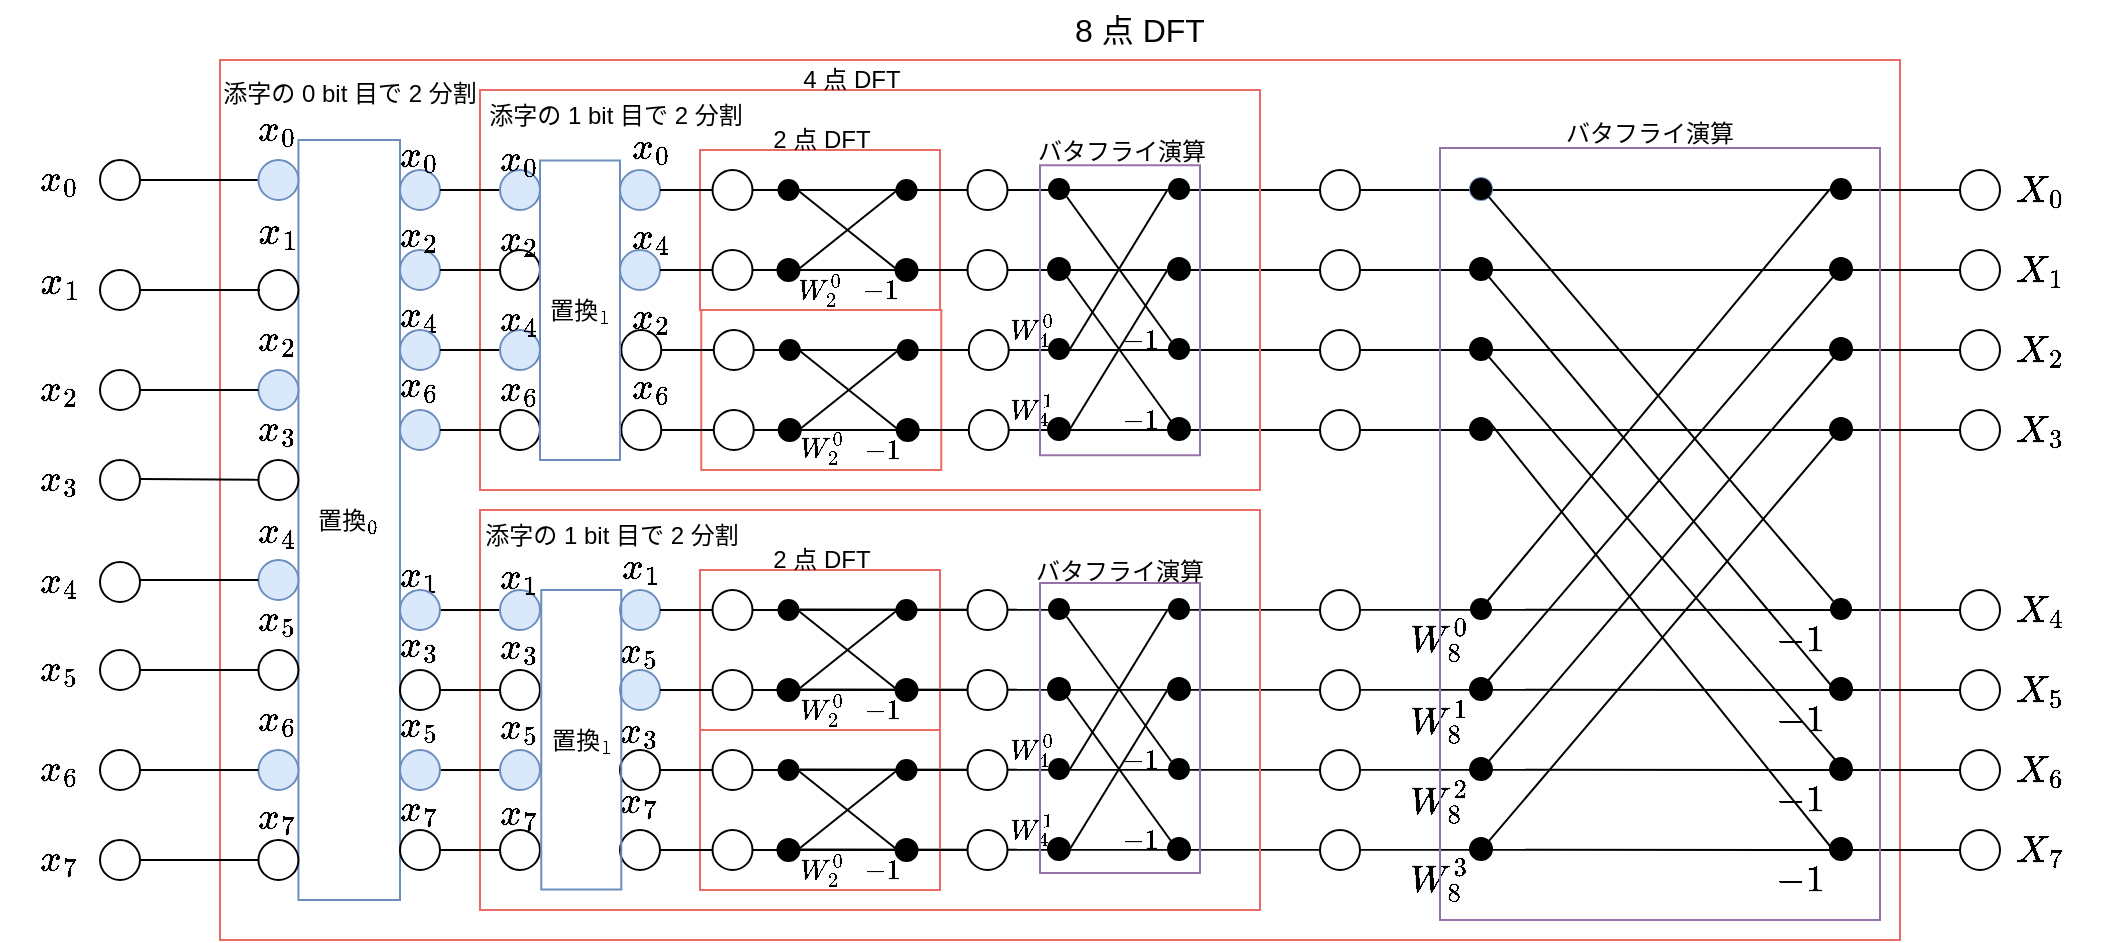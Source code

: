 <mxfile version="24.2.5" type="device">
  <diagram name="Page-1" id="4Ylcxh_aXTkbXbBuXBTT">
    <mxGraphModel dx="1475" dy="889" grid="1" gridSize="10" guides="1" tooltips="1" connect="1" arrows="1" fold="1" page="1" pageScale="1" pageWidth="850" pageHeight="1100" math="1" shadow="0">
      <root>
        <mxCell id="0" />
        <mxCell id="1" parent="0" />
        <mxCell id="kngK2mcy-JUIhY7rvR9X-8" value="" style="rounded=0;whiteSpace=wrap;html=1;fillColor=none;strokeColor=#EA6B66;" parent="1" vertex="1">
          <mxGeometry x="200" y="260" width="840" height="440" as="geometry" />
        </mxCell>
        <mxCell id="RU4nFyIQnDvzXy_cDaga-1" value="`置換_0`" style="rounded=0;whiteSpace=wrap;html=1;fillColor=none;strokeColor=#6c8ebf;" parent="1" vertex="1">
          <mxGeometry x="239.22" y="300" width="50.78" height="380" as="geometry" />
        </mxCell>
        <mxCell id="3y3G5SFOzN9zngdh48nE-9" value="" style="ellipse;whiteSpace=wrap;html=1;aspect=fixed;" parent="1" vertex="1">
          <mxGeometry x="1070" y="315" width="20" height="20" as="geometry" />
        </mxCell>
        <mxCell id="3y3G5SFOzN9zngdh48nE-10" value="" style="ellipse;whiteSpace=wrap;html=1;aspect=fixed;" parent="1" vertex="1">
          <mxGeometry x="1070" y="355" width="20" height="20" as="geometry" />
        </mxCell>
        <mxCell id="3y3G5SFOzN9zngdh48nE-11" value="" style="ellipse;whiteSpace=wrap;html=1;aspect=fixed;" parent="1" vertex="1">
          <mxGeometry x="1070" y="395" width="20" height="20" as="geometry" />
        </mxCell>
        <mxCell id="3y3G5SFOzN9zngdh48nE-12" value="" style="ellipse;whiteSpace=wrap;html=1;aspect=fixed;" parent="1" vertex="1">
          <mxGeometry x="1070" y="435" width="20" height="20" as="geometry" />
        </mxCell>
        <mxCell id="3y3G5SFOzN9zngdh48nE-13" value="`X_0`" style="text;html=1;align=center;verticalAlign=middle;whiteSpace=wrap;rounded=0;fontSize=16;" parent="1" vertex="1">
          <mxGeometry x="1080" y="310" width="60" height="30" as="geometry" />
        </mxCell>
        <mxCell id="3y3G5SFOzN9zngdh48nE-14" value="`X_1`" style="text;html=1;align=center;verticalAlign=middle;whiteSpace=wrap;rounded=0;fontSize=16;" parent="1" vertex="1">
          <mxGeometry x="1080" y="350" width="60" height="30" as="geometry" />
        </mxCell>
        <mxCell id="3y3G5SFOzN9zngdh48nE-15" value="`X_2`" style="text;html=1;align=center;verticalAlign=middle;whiteSpace=wrap;rounded=0;fontSize=16;" parent="1" vertex="1">
          <mxGeometry x="1080" y="390" width="60" height="30" as="geometry" />
        </mxCell>
        <mxCell id="3y3G5SFOzN9zngdh48nE-16" value="`X_3`" style="text;html=1;align=center;verticalAlign=middle;whiteSpace=wrap;rounded=0;fontSize=16;" parent="1" vertex="1">
          <mxGeometry x="1080" y="430" width="60" height="30" as="geometry" />
        </mxCell>
        <mxCell id="3y3G5SFOzN9zngdh48nE-21" value="" style="endArrow=none;html=1;rounded=0;exitX=1;exitY=0.5;exitDx=0;exitDy=0;entryX=0;entryY=0.5;entryDx=0;entryDy=0;" parent="1" source="kngK2mcy-JUIhY7rvR9X-84" target="3y3G5SFOzN9zngdh48nE-9" edge="1">
          <mxGeometry width="50" height="50" relative="1" as="geometry">
            <mxPoint x="490" y="555" as="sourcePoint" />
            <mxPoint x="540" y="505" as="targetPoint" />
          </mxGeometry>
        </mxCell>
        <mxCell id="3y3G5SFOzN9zngdh48nE-22" value="" style="endArrow=none;html=1;rounded=0;exitX=1;exitY=0.5;exitDx=0;exitDy=0;entryX=0;entryY=0.5;entryDx=0;entryDy=0;" parent="1" source="kngK2mcy-JUIhY7rvR9X-85" target="3y3G5SFOzN9zngdh48nE-10" edge="1">
          <mxGeometry width="50" height="50" relative="1" as="geometry">
            <mxPoint x="526" y="364.5" as="sourcePoint" />
            <mxPoint x="946" y="364.5" as="targetPoint" />
          </mxGeometry>
        </mxCell>
        <mxCell id="3y3G5SFOzN9zngdh48nE-23" value="" style="endArrow=none;html=1;rounded=0;exitX=1;exitY=0.5;exitDx=0;exitDy=0;entryX=0;entryY=0.5;entryDx=0;entryDy=0;" parent="1" target="3y3G5SFOzN9zngdh48nE-11" edge="1">
          <mxGeometry width="50" height="50" relative="1" as="geometry">
            <mxPoint x="530.0" y="405" as="sourcePoint" />
            <mxPoint x="946" y="404.5" as="targetPoint" />
          </mxGeometry>
        </mxCell>
        <mxCell id="3y3G5SFOzN9zngdh48nE-24" value="" style="endArrow=none;html=1;rounded=0;exitX=1;exitY=0.5;exitDx=0;exitDy=0;entryX=0;entryY=0.5;entryDx=0;entryDy=0;" parent="1" target="3y3G5SFOzN9zngdh48nE-12" edge="1">
          <mxGeometry width="50" height="50" relative="1" as="geometry">
            <mxPoint x="530.0" y="445" as="sourcePoint" />
            <mxPoint x="946" y="444.5" as="targetPoint" />
          </mxGeometry>
        </mxCell>
        <mxCell id="3y3G5SFOzN9zngdh48nE-29" value="" style="ellipse;whiteSpace=wrap;html=1;aspect=fixed;fillColor=#000000;" parent="1" vertex="1">
          <mxGeometry x="825" y="439" width="11" height="11" as="geometry" />
        </mxCell>
        <mxCell id="3y3G5SFOzN9zngdh48nE-28" value="" style="ellipse;whiteSpace=wrap;html=1;aspect=fixed;fillColor=#000000;" parent="1" vertex="1">
          <mxGeometry x="825" y="399" width="11" height="11" as="geometry" />
        </mxCell>
        <mxCell id="3y3G5SFOzN9zngdh48nE-25" value="" style="ellipse;whiteSpace=wrap;html=1;aspect=fixed;fillColor=#000000;" parent="1" vertex="1">
          <mxGeometry x="825" y="359" width="11" height="11" as="geometry" />
        </mxCell>
        <mxCell id="3y3G5SFOzN9zngdh48nE-35" value="" style="ellipse;whiteSpace=wrap;html=1;aspect=fixed;fillColor=#dae8fc;strokeColor=#6c8ebf;" parent="1" vertex="1">
          <mxGeometry x="825" y="319" width="11" height="11" as="geometry" />
        </mxCell>
        <mxCell id="3y3G5SFOzN9zngdh48nE-36" value="" style="ellipse;whiteSpace=wrap;html=1;aspect=fixed;fillColor=#000000;" parent="1" vertex="1">
          <mxGeometry x="1005" y="439" width="11" height="11" as="geometry" />
        </mxCell>
        <mxCell id="3y3G5SFOzN9zngdh48nE-37" value="" style="ellipse;whiteSpace=wrap;html=1;aspect=fixed;fillColor=#000000;" parent="1" vertex="1">
          <mxGeometry x="1005" y="399" width="11" height="11" as="geometry" />
        </mxCell>
        <mxCell id="3y3G5SFOzN9zngdh48nE-38" value="" style="ellipse;whiteSpace=wrap;html=1;aspect=fixed;fillColor=#000000;" parent="1" vertex="1">
          <mxGeometry x="1005" y="359" width="11" height="11" as="geometry" />
        </mxCell>
        <mxCell id="3y3G5SFOzN9zngdh48nE-39" value="" style="ellipse;whiteSpace=wrap;html=1;aspect=fixed;fillColor=#000000;strokeColor=none;" parent="1" vertex="1">
          <mxGeometry x="1005" y="319" width="11" height="11" as="geometry" />
        </mxCell>
        <mxCell id="3y3G5SFOzN9zngdh48nE-1" value="" style="rounded=0;whiteSpace=wrap;html=1;fillColor=none;strokeColor=#EA6B66;" parent="1" vertex="1">
          <mxGeometry x="330" y="275" width="390" height="200" as="geometry" />
        </mxCell>
        <mxCell id="3y3G5SFOzN9zngdh48nE-44" value="" style="ellipse;whiteSpace=wrap;html=1;aspect=fixed;" parent="1" vertex="1">
          <mxGeometry x="1070" y="525" width="20" height="20" as="geometry" />
        </mxCell>
        <mxCell id="3y3G5SFOzN9zngdh48nE-45" value="" style="ellipse;whiteSpace=wrap;html=1;aspect=fixed;" parent="1" vertex="1">
          <mxGeometry x="1070" y="565" width="20" height="20" as="geometry" />
        </mxCell>
        <mxCell id="3y3G5SFOzN9zngdh48nE-46" value="" style="ellipse;whiteSpace=wrap;html=1;aspect=fixed;" parent="1" vertex="1">
          <mxGeometry x="1070" y="605" width="20" height="20" as="geometry" />
        </mxCell>
        <mxCell id="3y3G5SFOzN9zngdh48nE-47" value="" style="ellipse;whiteSpace=wrap;html=1;aspect=fixed;" parent="1" vertex="1">
          <mxGeometry x="1070" y="645" width="20" height="20" as="geometry" />
        </mxCell>
        <mxCell id="3y3G5SFOzN9zngdh48nE-48" value="`X_4`" style="text;html=1;align=center;verticalAlign=middle;whiteSpace=wrap;rounded=0;fontSize=16;" parent="1" vertex="1">
          <mxGeometry x="1080" y="520" width="60" height="30" as="geometry" />
        </mxCell>
        <mxCell id="3y3G5SFOzN9zngdh48nE-49" value="`X_5`" style="text;html=1;align=center;verticalAlign=middle;whiteSpace=wrap;rounded=0;fontSize=16;" parent="1" vertex="1">
          <mxGeometry x="1080" y="560" width="60" height="30" as="geometry" />
        </mxCell>
        <mxCell id="3y3G5SFOzN9zngdh48nE-50" value="`X_6`" style="text;html=1;align=center;verticalAlign=middle;whiteSpace=wrap;rounded=0;fontSize=16;" parent="1" vertex="1">
          <mxGeometry x="1080" y="600" width="60" height="30" as="geometry" />
        </mxCell>
        <mxCell id="3y3G5SFOzN9zngdh48nE-51" value="`X_7`" style="text;html=1;align=center;verticalAlign=middle;whiteSpace=wrap;rounded=0;fontSize=16;" parent="1" vertex="1">
          <mxGeometry x="1080" y="640" width="60" height="30" as="geometry" />
        </mxCell>
        <mxCell id="3y3G5SFOzN9zngdh48nE-61" value="" style="ellipse;whiteSpace=wrap;html=1;aspect=fixed;fillColor=#000000;" parent="1" vertex="1">
          <mxGeometry x="825" y="649" width="11" height="11" as="geometry" />
        </mxCell>
        <mxCell id="3y3G5SFOzN9zngdh48nE-63" value="" style="ellipse;whiteSpace=wrap;html=1;aspect=fixed;fillColor=#000000;" parent="1" vertex="1">
          <mxGeometry x="825" y="609" width="11" height="11" as="geometry" />
        </mxCell>
        <mxCell id="3y3G5SFOzN9zngdh48nE-65" value="" style="ellipse;whiteSpace=wrap;html=1;aspect=fixed;fillColor=#000000;" parent="1" vertex="1">
          <mxGeometry x="825" y="569" width="11" height="11" as="geometry" />
        </mxCell>
        <mxCell id="3y3G5SFOzN9zngdh48nE-66" value="" style="ellipse;whiteSpace=wrap;html=1;aspect=fixed;fillColor=#000000;strokeColor=none;" parent="1" vertex="1">
          <mxGeometry x="825" y="529" width="11" height="11" as="geometry" />
        </mxCell>
        <mxCell id="3y3G5SFOzN9zngdh48nE-67" value="" style="ellipse;whiteSpace=wrap;html=1;aspect=fixed;fillColor=#000000;" parent="1" vertex="1">
          <mxGeometry x="1005" y="649" width="11" height="11" as="geometry" />
        </mxCell>
        <mxCell id="3y3G5SFOzN9zngdh48nE-68" value="" style="ellipse;whiteSpace=wrap;html=1;aspect=fixed;fillColor=#000000;" parent="1" vertex="1">
          <mxGeometry x="1005" y="609" width="11" height="11" as="geometry" />
        </mxCell>
        <mxCell id="3y3G5SFOzN9zngdh48nE-69" value="" style="ellipse;whiteSpace=wrap;html=1;aspect=fixed;fillColor=#000000;" parent="1" vertex="1">
          <mxGeometry x="1005" y="569" width="11" height="11" as="geometry" />
        </mxCell>
        <mxCell id="3y3G5SFOzN9zngdh48nE-70" value="" style="ellipse;whiteSpace=wrap;html=1;aspect=fixed;fillColor=#000000;strokeColor=none;" parent="1" vertex="1">
          <mxGeometry x="1005" y="529" width="11" height="11" as="geometry" />
        </mxCell>
        <mxCell id="3y3G5SFOzN9zngdh48nE-75" value="" style="endArrow=none;html=1;rounded=0;entryX=0;entryY=1;entryDx=0;entryDy=0;" parent="1" target="3y3G5SFOzN9zngdh48nE-38" edge="1">
          <mxGeometry width="50" height="50" relative="1" as="geometry">
            <mxPoint x="830" y="575" as="sourcePoint" />
            <mxPoint x="1011.93" y="374.93" as="targetPoint" />
          </mxGeometry>
        </mxCell>
        <mxCell id="3y3G5SFOzN9zngdh48nE-76" value="" style="endArrow=none;html=1;rounded=0;exitX=1;exitY=0;exitDx=0;exitDy=0;" parent="1" source="3y3G5SFOzN9zngdh48nE-63" edge="1">
          <mxGeometry width="50" height="50" relative="1" as="geometry">
            <mxPoint x="846" y="621" as="sourcePoint" />
            <mxPoint x="1010" y="405" as="targetPoint" />
          </mxGeometry>
        </mxCell>
        <mxCell id="3y3G5SFOzN9zngdh48nE-77" value="" style="endArrow=none;html=1;rounded=0;exitX=1;exitY=0;exitDx=0;exitDy=0;entryX=0;entryY=1;entryDx=0;entryDy=0;" parent="1" source="3y3G5SFOzN9zngdh48nE-61" target="3y3G5SFOzN9zngdh48nE-36" edge="1">
          <mxGeometry width="50" height="50" relative="1" as="geometry">
            <mxPoint x="846" y="661" as="sourcePoint" />
            <mxPoint x="1012" y="455" as="targetPoint" />
          </mxGeometry>
        </mxCell>
        <mxCell id="3y3G5SFOzN9zngdh48nE-78" value="" style="endArrow=none;html=1;rounded=0;exitX=0;exitY=0;exitDx=0;exitDy=0;entryX=1;entryY=1;entryDx=0;entryDy=0;fillColor=#e1d5e7;strokeColor=default;" parent="1" source="3y3G5SFOzN9zngdh48nE-70" target="3y3G5SFOzN9zngdh48nE-35" edge="1">
          <mxGeometry width="50" height="50" relative="1" as="geometry">
            <mxPoint x="886" y="535" as="sourcePoint" />
            <mxPoint x="846" y="325" as="targetPoint" />
          </mxGeometry>
        </mxCell>
        <mxCell id="3y3G5SFOzN9zngdh48nE-79" value="" style="endArrow=none;html=1;rounded=0;exitX=0;exitY=0;exitDx=0;exitDy=0;entryX=1;entryY=1;entryDx=0;entryDy=0;" parent="1" target="3y3G5SFOzN9zngdh48nE-25" edge="1">
          <mxGeometry width="50" height="50" relative="1" as="geometry">
            <mxPoint x="1010" y="578" as="sourcePoint" />
            <mxPoint x="844" y="372" as="targetPoint" />
          </mxGeometry>
        </mxCell>
        <mxCell id="3y3G5SFOzN9zngdh48nE-80" value="" style="endArrow=none;html=1;rounded=0;exitX=0;exitY=0;exitDx=0;exitDy=0;entryX=1;entryY=1;entryDx=0;entryDy=0;" parent="1" target="3y3G5SFOzN9zngdh48nE-28" edge="1">
          <mxGeometry width="50" height="50" relative="1" as="geometry">
            <mxPoint x="1012" y="615" as="sourcePoint" />
            <mxPoint x="846" y="409" as="targetPoint" />
          </mxGeometry>
        </mxCell>
        <mxCell id="3y3G5SFOzN9zngdh48nE-81" value="" style="endArrow=none;html=1;rounded=0;exitX=0;exitY=0;exitDx=0;exitDy=0;entryX=1;entryY=0;entryDx=0;entryDy=0;" parent="1" target="3y3G5SFOzN9zngdh48nE-29" edge="1">
          <mxGeometry width="50" height="50" relative="1" as="geometry">
            <mxPoint x="1009" y="658" as="sourcePoint" />
            <mxPoint x="843" y="452" as="targetPoint" />
          </mxGeometry>
        </mxCell>
        <mxCell id="3y3G5SFOzN9zngdh48nE-82" value="`W_8^0`" style="text;html=1;align=center;verticalAlign=middle;whiteSpace=wrap;rounded=0;fontSize=16;rotation=0;" parent="1" vertex="1">
          <mxGeometry x="780" y="535" width="60" height="30" as="geometry" />
        </mxCell>
        <mxCell id="3y3G5SFOzN9zngdh48nE-83" value="`W_8^1`" style="text;html=1;align=center;verticalAlign=middle;whiteSpace=wrap;rounded=0;fontSize=16;" parent="1" vertex="1">
          <mxGeometry x="780" y="575" width="60" height="30" as="geometry" />
        </mxCell>
        <mxCell id="3y3G5SFOzN9zngdh48nE-84" value="`W_8^2`" style="text;html=1;align=center;verticalAlign=middle;whiteSpace=wrap;rounded=0;fontSize=16;" parent="1" vertex="1">
          <mxGeometry x="780" y="615" width="60" height="30" as="geometry" />
        </mxCell>
        <mxCell id="3y3G5SFOzN9zngdh48nE-85" value="`W_8^3`" style="text;html=1;align=center;verticalAlign=middle;whiteSpace=wrap;rounded=0;fontSize=16;" parent="1" vertex="1">
          <mxGeometry x="780" y="655" width="60" height="30" as="geometry" />
        </mxCell>
        <mxCell id="kngK2mcy-JUIhY7rvR9X-18" value="" style="ellipse;whiteSpace=wrap;html=1;aspect=fixed;" parent="1" vertex="1">
          <mxGeometry x="140" y="310" width="20" height="20" as="geometry" />
        </mxCell>
        <mxCell id="kngK2mcy-JUIhY7rvR9X-19" value="" style="ellipse;whiteSpace=wrap;html=1;aspect=fixed;" parent="1" vertex="1">
          <mxGeometry x="140" y="365" width="20" height="20" as="geometry" />
        </mxCell>
        <mxCell id="kngK2mcy-JUIhY7rvR9X-20" value="" style="ellipse;whiteSpace=wrap;html=1;aspect=fixed;" parent="1" vertex="1">
          <mxGeometry x="140" y="415" width="20" height="20" as="geometry" />
        </mxCell>
        <mxCell id="kngK2mcy-JUIhY7rvR9X-21" value="" style="ellipse;whiteSpace=wrap;html=1;aspect=fixed;" parent="1" vertex="1">
          <mxGeometry x="140" y="460" width="20" height="20" as="geometry" />
        </mxCell>
        <mxCell id="kngK2mcy-JUIhY7rvR9X-22" value="`x_0`" style="text;html=1;align=center;verticalAlign=middle;whiteSpace=wrap;rounded=0;fontSize=16;" parent="1" vertex="1">
          <mxGeometry x="90" y="305" width="60" height="30" as="geometry" />
        </mxCell>
        <mxCell id="kngK2mcy-JUIhY7rvR9X-23" value="&lt;sup style=&quot;font-size: 17px;&quot;&gt;`x_1`&lt;/sup&gt;" style="text;html=1;align=center;verticalAlign=middle;whiteSpace=wrap;rounded=0;fontSize=17;" parent="1" vertex="1">
          <mxGeometry x="90" y="360" width="60" height="30" as="geometry" />
        </mxCell>
        <mxCell id="kngK2mcy-JUIhY7rvR9X-24" value="`x_2`" style="text;html=1;align=center;verticalAlign=middle;whiteSpace=wrap;rounded=0;fontSize=16;" parent="1" vertex="1">
          <mxGeometry x="90" y="410" width="60" height="30" as="geometry" />
        </mxCell>
        <mxCell id="kngK2mcy-JUIhY7rvR9X-25" value="`x_3`" style="text;html=1;align=center;verticalAlign=middle;whiteSpace=wrap;rounded=0;fontSize=16;" parent="1" vertex="1">
          <mxGeometry x="90" y="455" width="60" height="30" as="geometry" />
        </mxCell>
        <mxCell id="kngK2mcy-JUIhY7rvR9X-26" value="" style="ellipse;whiteSpace=wrap;html=1;aspect=fixed;" parent="1" vertex="1">
          <mxGeometry x="140" y="511" width="20" height="20" as="geometry" />
        </mxCell>
        <mxCell id="kngK2mcy-JUIhY7rvR9X-27" value="" style="ellipse;whiteSpace=wrap;html=1;aspect=fixed;" parent="1" vertex="1">
          <mxGeometry x="140" y="555" width="20" height="20" as="geometry" />
        </mxCell>
        <mxCell id="kngK2mcy-JUIhY7rvR9X-28" value="" style="ellipse;whiteSpace=wrap;html=1;aspect=fixed;" parent="1" vertex="1">
          <mxGeometry x="140" y="605" width="20" height="20" as="geometry" />
        </mxCell>
        <mxCell id="kngK2mcy-JUIhY7rvR9X-29" value="" style="ellipse;whiteSpace=wrap;html=1;aspect=fixed;" parent="1" vertex="1">
          <mxGeometry x="140" y="650" width="20" height="20" as="geometry" />
        </mxCell>
        <mxCell id="kngK2mcy-JUIhY7rvR9X-30" value="`x_4`" style="text;html=1;align=center;verticalAlign=middle;whiteSpace=wrap;rounded=0;fontSize=16;" parent="1" vertex="1">
          <mxGeometry x="90" y="506" width="60" height="30" as="geometry" />
        </mxCell>
        <mxCell id="kngK2mcy-JUIhY7rvR9X-31" value="`x_5`" style="text;html=1;align=center;verticalAlign=middle;whiteSpace=wrap;rounded=0;fontSize=16;" parent="1" vertex="1">
          <mxGeometry x="90" y="550" width="60" height="30" as="geometry" />
        </mxCell>
        <mxCell id="kngK2mcy-JUIhY7rvR9X-32" value="`x_6`" style="text;html=1;align=center;verticalAlign=middle;whiteSpace=wrap;rounded=0;fontSize=16;" parent="1" vertex="1">
          <mxGeometry x="90" y="600" width="60" height="30" as="geometry" />
        </mxCell>
        <mxCell id="kngK2mcy-JUIhY7rvR9X-33" value="`x_7`" style="text;html=1;align=center;verticalAlign=middle;whiteSpace=wrap;rounded=0;fontSize=16;" parent="1" vertex="1">
          <mxGeometry x="90" y="645" width="60" height="30" as="geometry" />
        </mxCell>
        <mxCell id="kngK2mcy-JUIhY7rvR9X-35" value="" style="endArrow=none;html=1;rounded=0;entryX=0;entryY=0.5;entryDx=0;entryDy=0;" parent="1" target="3y3G5SFOzN9zngdh48nE-2" edge="1">
          <mxGeometry width="50" height="50" relative="1" as="geometry">
            <mxPoint x="160" y="320" as="sourcePoint" />
            <mxPoint x="230" y="320" as="targetPoint" />
          </mxGeometry>
        </mxCell>
        <mxCell id="3y3G5SFOzN9zngdh48nE-2" value="" style="ellipse;whiteSpace=wrap;html=1;aspect=fixed;fillColor=#dae8fc;strokeColor=#6c8ebf;" parent="1" vertex="1">
          <mxGeometry x="219.22" y="310" width="20" height="20" as="geometry" />
        </mxCell>
        <mxCell id="3y3G5SFOzN9zngdh48nE-3" value="" style="ellipse;whiteSpace=wrap;html=1;aspect=fixed;" parent="1" vertex="1">
          <mxGeometry x="219.22" y="365" width="20" height="20" as="geometry" />
        </mxCell>
        <mxCell id="3y3G5SFOzN9zngdh48nE-4" value="" style="ellipse;whiteSpace=wrap;html=1;aspect=fixed;fillColor=#dae8fc;strokeColor=#6c8ebf;" parent="1" vertex="1">
          <mxGeometry x="219.22" y="415" width="20" height="20" as="geometry" />
        </mxCell>
        <mxCell id="3y3G5SFOzN9zngdh48nE-40" value="" style="ellipse;whiteSpace=wrap;html=1;aspect=fixed;fillColor=#dae8fc;strokeColor=#6c8ebf;" parent="1" vertex="1">
          <mxGeometry x="219.22" y="510" width="20" height="20" as="geometry" />
        </mxCell>
        <mxCell id="3y3G5SFOzN9zngdh48nE-41" value="" style="ellipse;whiteSpace=wrap;html=1;aspect=fixed;" parent="1" vertex="1">
          <mxGeometry x="219.22" y="555" width="20" height="20" as="geometry" />
        </mxCell>
        <mxCell id="3y3G5SFOzN9zngdh48nE-42" value="" style="ellipse;whiteSpace=wrap;html=1;aspect=fixed;fillColor=#dae8fc;strokeColor=#6c8ebf;" parent="1" vertex="1">
          <mxGeometry x="219.22" y="605" width="20" height="20" as="geometry" />
        </mxCell>
        <mxCell id="3y3G5SFOzN9zngdh48nE-43" value="" style="ellipse;whiteSpace=wrap;html=1;aspect=fixed;" parent="1" vertex="1">
          <mxGeometry x="219.22" y="650" width="20" height="20" as="geometry" />
        </mxCell>
        <mxCell id="kngK2mcy-JUIhY7rvR9X-39" value="" style="endArrow=none;html=1;rounded=0;" parent="1" edge="1">
          <mxGeometry width="50" height="50" relative="1" as="geometry">
            <mxPoint x="160" y="375" as="sourcePoint" />
            <mxPoint x="220" y="375" as="targetPoint" />
          </mxGeometry>
        </mxCell>
        <mxCell id="kngK2mcy-JUIhY7rvR9X-42" value="" style="endArrow=none;html=1;rounded=0;entryX=0;entryY=0.5;entryDx=0;entryDy=0;" parent="1" target="3y3G5SFOzN9zngdh48nE-40" edge="1">
          <mxGeometry width="50" height="50" relative="1" as="geometry">
            <mxPoint x="160" y="520" as="sourcePoint" />
            <mxPoint x="230" y="520" as="targetPoint" />
          </mxGeometry>
        </mxCell>
        <mxCell id="kngK2mcy-JUIhY7rvR9X-43" value="" style="endArrow=none;html=1;rounded=0;entryX=0;entryY=0.5;entryDx=0;entryDy=0;exitX=1;exitY=0.5;exitDx=0;exitDy=0;" parent="1" source="kngK2mcy-JUIhY7rvR9X-27" target="3y3G5SFOzN9zngdh48nE-41" edge="1">
          <mxGeometry width="50" height="50" relative="1" as="geometry">
            <mxPoint x="160" y="564" as="sourcePoint" />
            <mxPoint x="230" y="564" as="targetPoint" />
          </mxGeometry>
        </mxCell>
        <mxCell id="kngK2mcy-JUIhY7rvR9X-44" value="" style="endArrow=none;html=1;rounded=0;entryX=0;entryY=0.5;entryDx=0;entryDy=0;exitX=1;exitY=0.5;exitDx=0;exitDy=0;" parent="1" source="kngK2mcy-JUIhY7rvR9X-28" target="3y3G5SFOzN9zngdh48nE-42" edge="1">
          <mxGeometry width="50" height="50" relative="1" as="geometry">
            <mxPoint x="160" y="614.5" as="sourcePoint" />
            <mxPoint x="230" y="614.5" as="targetPoint" />
          </mxGeometry>
        </mxCell>
        <mxCell id="kngK2mcy-JUIhY7rvR9X-45" value="" style="endArrow=none;html=1;rounded=0;entryX=0;entryY=0.5;entryDx=0;entryDy=0;" parent="1" target="3y3G5SFOzN9zngdh48nE-43" edge="1">
          <mxGeometry width="50" height="50" relative="1" as="geometry">
            <mxPoint x="160" y="660" as="sourcePoint" />
            <mxPoint x="200" y="660" as="targetPoint" />
          </mxGeometry>
        </mxCell>
        <mxCell id="kngK2mcy-JUIhY7rvR9X-48" value="" style="endArrow=none;html=1;rounded=0;entryX=0;entryY=0.5;entryDx=0;entryDy=0;exitX=1;exitY=0.5;exitDx=0;exitDy=0;exitPerimeter=0;" parent="1" source="kngK2mcy-JUIhY7rvR9X-20" target="3y3G5SFOzN9zngdh48nE-4" edge="1">
          <mxGeometry width="50" height="50" relative="1" as="geometry">
            <mxPoint x="160" y="420" as="sourcePoint" />
            <mxPoint x="290" y="581.76" as="targetPoint" />
          </mxGeometry>
        </mxCell>
        <mxCell id="kngK2mcy-JUIhY7rvR9X-61" value="" style="ellipse;whiteSpace=wrap;html=1;aspect=fixed;fillColor=#000000;strokeColor=none;" parent="1" vertex="1">
          <mxGeometry x="825" y="319" width="11" height="11" as="geometry" />
        </mxCell>
        <mxCell id="kngK2mcy-JUIhY7rvR9X-62" value="" style="endArrow=none;html=1;rounded=0;entryX=0;entryY=0.5;entryDx=0;entryDy=0;fillColor=#e1d5e7;strokeColor=default;" parent="1" target="3y3G5SFOzN9zngdh48nE-39" edge="1">
          <mxGeometry width="50" height="50" relative="1" as="geometry">
            <mxPoint x="830" y="535" as="sourcePoint" />
            <mxPoint x="1009" y="332" as="targetPoint" />
          </mxGeometry>
        </mxCell>
        <mxCell id="kngK2mcy-JUIhY7rvR9X-70" value="8 点 DFT" style="text;html=1;align=center;verticalAlign=middle;whiteSpace=wrap;rounded=0;fontSize=16;" parent="1" vertex="1">
          <mxGeometry x="585" y="230" width="150" height="30" as="geometry" />
        </mxCell>
        <mxCell id="kngK2mcy-JUIhY7rvR9X-72" value="" style="ellipse;whiteSpace=wrap;html=1;aspect=fixed;fillColor=#dae8fc;strokeColor=#6c8ebf;" parent="1" vertex="1">
          <mxGeometry x="290" y="315" width="20" height="20" as="geometry" />
        </mxCell>
        <mxCell id="kngK2mcy-JUIhY7rvR9X-73" value="" style="ellipse;whiteSpace=wrap;html=1;aspect=fixed;fillColor=#dae8fc;strokeColor=#6c8ebf;" parent="1" vertex="1">
          <mxGeometry x="290" y="355" width="20" height="20" as="geometry" />
        </mxCell>
        <mxCell id="kngK2mcy-JUIhY7rvR9X-74" value="`x_4`" style="text;html=1;align=center;verticalAlign=middle;whiteSpace=wrap;rounded=0;fontSize=16;" parent="1" vertex="1">
          <mxGeometry x="270" y="372.5" width="60" height="30" as="geometry" />
        </mxCell>
        <mxCell id="kngK2mcy-JUIhY7rvR9X-75" value="`x_0`" style="text;html=1;align=center;verticalAlign=middle;whiteSpace=wrap;rounded=0;fontSize=16;" parent="1" vertex="1">
          <mxGeometry x="270" y="292.5" width="60" height="30" as="geometry" />
        </mxCell>
        <mxCell id="kngK2mcy-JUIhY7rvR9X-77" value="" style="ellipse;whiteSpace=wrap;html=1;aspect=fixed;fillColor=#dae8fc;strokeColor=#6c8ebf;" parent="1" vertex="1">
          <mxGeometry x="290" y="395" width="20" height="20" as="geometry" />
        </mxCell>
        <mxCell id="kngK2mcy-JUIhY7rvR9X-78" value="" style="ellipse;whiteSpace=wrap;html=1;aspect=fixed;fillColor=#dae8fc;strokeColor=#6c8ebf;" parent="1" vertex="1">
          <mxGeometry x="290" y="435" width="20" height="20" as="geometry" />
        </mxCell>
        <mxCell id="kngK2mcy-JUIhY7rvR9X-80" value="`x_2`" style="text;html=1;align=center;verticalAlign=middle;whiteSpace=wrap;rounded=0;fontSize=16;" parent="1" vertex="1">
          <mxGeometry x="270" y="332.5" width="60" height="30" as="geometry" />
        </mxCell>
        <mxCell id="kngK2mcy-JUIhY7rvR9X-95" value="" style="endArrow=none;html=1;rounded=0;" parent="1" target="3y3G5SFOzN9zngdh48nE-5" edge="1">
          <mxGeometry width="50" height="50" relative="1" as="geometry">
            <mxPoint x="160" y="469.5" as="sourcePoint" />
            <mxPoint x="230" y="469.5" as="targetPoint" />
          </mxGeometry>
        </mxCell>
        <mxCell id="3y3G5SFOzN9zngdh48nE-5" value="" style="ellipse;whiteSpace=wrap;html=1;aspect=fixed;" parent="1" vertex="1">
          <mxGeometry x="219.22" y="460" width="20" height="20" as="geometry" />
        </mxCell>
        <mxCell id="kngK2mcy-JUIhY7rvR9X-101" value="`x_6`" style="text;html=1;align=center;verticalAlign=middle;whiteSpace=wrap;rounded=0;fontSize=16;" parent="1" vertex="1">
          <mxGeometry x="270" y="407.5" width="60" height="30" as="geometry" />
        </mxCell>
        <mxCell id="kngK2mcy-JUIhY7rvR9X-106" value="" style="rounded=0;whiteSpace=wrap;html=1;fillColor=none;strokeColor=#EA6B66;" parent="1" vertex="1">
          <mxGeometry x="440" y="305" width="120" height="80" as="geometry" />
        </mxCell>
        <mxCell id="kngK2mcy-JUIhY7rvR9X-84" value="" style="ellipse;whiteSpace=wrap;html=1;aspect=fixed;" parent="1" vertex="1">
          <mxGeometry x="573.75" y="315" width="20" height="20" as="geometry" />
        </mxCell>
        <mxCell id="kngK2mcy-JUIhY7rvR9X-85" value="" style="ellipse;whiteSpace=wrap;html=1;aspect=fixed;" parent="1" vertex="1">
          <mxGeometry x="573.75" y="355" width="20" height="20" as="geometry" />
        </mxCell>
        <mxCell id="kngK2mcy-JUIhY7rvR9X-107" value="" style="ellipse;whiteSpace=wrap;html=1;aspect=fixed;fillColor=#dae8fc;strokeColor=#6c8ebf;" parent="1" vertex="1">
          <mxGeometry x="400" y="315" width="20" height="20" as="geometry" />
        </mxCell>
        <mxCell id="kngK2mcy-JUIhY7rvR9X-108" value="" style="ellipse;whiteSpace=wrap;html=1;aspect=fixed;fillColor=#dae8fc;strokeColor=#6c8ebf;" parent="1" vertex="1">
          <mxGeometry x="400" y="355" width="20" height="20" as="geometry" />
        </mxCell>
        <mxCell id="kngK2mcy-JUIhY7rvR9X-109" value="" style="endArrow=none;html=1;rounded=0;exitX=1;exitY=0.5;exitDx=0;exitDy=0;entryX=0;entryY=0.5;entryDx=0;entryDy=0;" parent="1" source="kngK2mcy-JUIhY7rvR9X-72" target="kngK2mcy-JUIhY7rvR9X-203" edge="1">
          <mxGeometry width="50" height="50" relative="1" as="geometry">
            <mxPoint x="364.78" y="390" as="sourcePoint" />
            <mxPoint x="370" y="325" as="targetPoint" />
            <Array as="points">
              <mxPoint x="360" y="325" />
            </Array>
          </mxGeometry>
        </mxCell>
        <mxCell id="kngK2mcy-JUIhY7rvR9X-122" value="`x_0`" style="text;html=1;align=center;verticalAlign=middle;whiteSpace=wrap;rounded=0;fontSize=16;" parent="1" vertex="1">
          <mxGeometry x="386.25" y="289" width="60" height="30" as="geometry" />
        </mxCell>
        <mxCell id="kngK2mcy-JUIhY7rvR9X-123" value="`x_4`" style="text;html=1;align=center;verticalAlign=middle;whiteSpace=wrap;rounded=0;fontSize=16;" parent="1" vertex="1">
          <mxGeometry x="386.25" y="334" width="60" height="30" as="geometry" />
        </mxCell>
        <mxCell id="kngK2mcy-JUIhY7rvR9X-124" value="`x_2`" style="text;html=1;align=center;verticalAlign=middle;whiteSpace=wrap;rounded=0;fontSize=16;" parent="1" vertex="1">
          <mxGeometry x="386.25" y="370" width="60" height="38" as="geometry" />
        </mxCell>
        <mxCell id="kngK2mcy-JUIhY7rvR9X-125" value="`x_6`" style="text;html=1;align=center;verticalAlign=middle;whiteSpace=wrap;rounded=0;fontSize=16;" parent="1" vertex="1">
          <mxGeometry x="386.25" y="409" width="60" height="30" as="geometry" />
        </mxCell>
        <mxCell id="kngK2mcy-JUIhY7rvR9X-129" value="`x_5`" style="text;html=1;align=center;verticalAlign=middle;whiteSpace=wrap;rounded=0;fontSize=16;" parent="1" vertex="1">
          <mxGeometry x="270" y="577.5" width="60" height="30" as="geometry" />
        </mxCell>
        <mxCell id="kngK2mcy-JUIhY7rvR9X-130" value="`x_1`" style="text;html=1;align=center;verticalAlign=middle;whiteSpace=wrap;rounded=0;fontSize=16;" parent="1" vertex="1">
          <mxGeometry x="270" y="502.5" width="60" height="30" as="geometry" />
        </mxCell>
        <mxCell id="kngK2mcy-JUIhY7rvR9X-134" value="`x_3`" style="text;html=1;align=center;verticalAlign=middle;whiteSpace=wrap;rounded=0;fontSize=16;" parent="1" vertex="1">
          <mxGeometry x="270" y="537.5" width="60" height="30" as="geometry" />
        </mxCell>
        <mxCell id="kngK2mcy-JUIhY7rvR9X-136" value="`x_7`" style="text;html=1;align=center;verticalAlign=middle;whiteSpace=wrap;rounded=0;fontSize=16;" parent="1" vertex="1">
          <mxGeometry x="270" y="622.5" width="60" height="25" as="geometry" />
        </mxCell>
        <mxCell id="kngK2mcy-JUIhY7rvR9X-159" value="" style="ellipse;whiteSpace=wrap;html=1;aspect=fixed;" parent="1" vertex="1">
          <mxGeometry x="750" y="315" width="20" height="20" as="geometry" />
        </mxCell>
        <mxCell id="kngK2mcy-JUIhY7rvR9X-160" value="" style="ellipse;whiteSpace=wrap;html=1;aspect=fixed;" parent="1" vertex="1">
          <mxGeometry x="750" y="355" width="20" height="20" as="geometry" />
        </mxCell>
        <mxCell id="kngK2mcy-JUIhY7rvR9X-161" value="" style="ellipse;whiteSpace=wrap;html=1;aspect=fixed;" parent="1" vertex="1">
          <mxGeometry x="750" y="395" width="20" height="20" as="geometry" />
        </mxCell>
        <mxCell id="kngK2mcy-JUIhY7rvR9X-162" value="" style="ellipse;whiteSpace=wrap;html=1;aspect=fixed;" parent="1" vertex="1">
          <mxGeometry x="750" y="435" width="20" height="20" as="geometry" />
        </mxCell>
        <mxCell id="kngK2mcy-JUIhY7rvR9X-167" value="" style="endArrow=none;html=1;rounded=0;exitX=1;exitY=0.5;exitDx=0;exitDy=0;entryX=0;entryY=0.5;entryDx=0;entryDy=0;" parent="1" target="3y3G5SFOzN9zngdh48nE-44" edge="1">
          <mxGeometry width="50" height="50" relative="1" as="geometry">
            <mxPoint x="490" y="534.81" as="sourcePoint" />
            <mxPoint x="946" y="534.81" as="targetPoint" />
          </mxGeometry>
        </mxCell>
        <mxCell id="kngK2mcy-JUIhY7rvR9X-168" value="" style="endArrow=none;html=1;rounded=0;exitX=1;exitY=0.5;exitDx=0;exitDy=0;entryX=0;entryY=0.5;entryDx=0;entryDy=0;" parent="1" target="3y3G5SFOzN9zngdh48nE-45" edge="1">
          <mxGeometry width="50" height="50" relative="1" as="geometry">
            <mxPoint x="490" y="574.81" as="sourcePoint" />
            <mxPoint x="946" y="574" as="targetPoint" />
          </mxGeometry>
        </mxCell>
        <mxCell id="kngK2mcy-JUIhY7rvR9X-169" value="" style="endArrow=none;html=1;rounded=0;exitX=1;exitY=0.5;exitDx=0;exitDy=0;entryX=0;entryY=0.5;entryDx=0;entryDy=0;" parent="1" target="3y3G5SFOzN9zngdh48nE-46" edge="1">
          <mxGeometry width="50" height="50" relative="1" as="geometry">
            <mxPoint x="490" y="614.81" as="sourcePoint" />
            <mxPoint x="946" y="614.31" as="targetPoint" />
          </mxGeometry>
        </mxCell>
        <mxCell id="kngK2mcy-JUIhY7rvR9X-170" value="" style="endArrow=none;html=1;rounded=0;exitX=1;exitY=0.5;exitDx=0;exitDy=0;entryX=0;entryY=0.5;entryDx=0;entryDy=0;" parent="1" target="3y3G5SFOzN9zngdh48nE-47" edge="1">
          <mxGeometry width="50" height="50" relative="1" as="geometry">
            <mxPoint x="490" y="654.81" as="sourcePoint" />
            <mxPoint x="946" y="654.31" as="targetPoint" />
          </mxGeometry>
        </mxCell>
        <mxCell id="kngK2mcy-JUIhY7rvR9X-182" value="" style="ellipse;whiteSpace=wrap;html=1;aspect=fixed;fillColor=#000000;strokeColor=none;" parent="1" vertex="1">
          <mxGeometry x="614" y="319" width="11" height="11" as="geometry" />
        </mxCell>
        <mxCell id="kngK2mcy-JUIhY7rvR9X-183" value="" style="ellipse;whiteSpace=wrap;html=1;aspect=fixed;fillColor=#000000;" parent="1" vertex="1">
          <mxGeometry x="614" y="359" width="11" height="11" as="geometry" />
        </mxCell>
        <mxCell id="kngK2mcy-JUIhY7rvR9X-184" value="" style="ellipse;whiteSpace=wrap;html=1;aspect=fixed;fillColor=#000000;strokeColor=none;" parent="1" vertex="1">
          <mxGeometry x="674" y="319" width="11" height="11" as="geometry" />
        </mxCell>
        <mxCell id="kngK2mcy-JUIhY7rvR9X-185" value="" style="ellipse;whiteSpace=wrap;html=1;aspect=fixed;fillColor=#000000;" parent="1" vertex="1">
          <mxGeometry x="674" y="359" width="11" height="11" as="geometry" />
        </mxCell>
        <mxCell id="kngK2mcy-JUIhY7rvR9X-190" value="" style="ellipse;whiteSpace=wrap;html=1;aspect=fixed;fillColor=#000000;strokeColor=none;" parent="1" vertex="1">
          <mxGeometry x="614" y="399" width="11" height="11" as="geometry" />
        </mxCell>
        <mxCell id="kngK2mcy-JUIhY7rvR9X-191" value="" style="ellipse;whiteSpace=wrap;html=1;aspect=fixed;fillColor=#000000;" parent="1" vertex="1">
          <mxGeometry x="614" y="439" width="11" height="11" as="geometry" />
        </mxCell>
        <mxCell id="kngK2mcy-JUIhY7rvR9X-192" value="" style="ellipse;whiteSpace=wrap;html=1;aspect=fixed;fillColor=#000000;" parent="1" vertex="1">
          <mxGeometry x="674" y="439" width="11" height="11" as="geometry" />
        </mxCell>
        <mxCell id="kngK2mcy-JUIhY7rvR9X-193" value="" style="ellipse;whiteSpace=wrap;html=1;aspect=fixed;fillColor=#000000;strokeColor=none;" parent="1" vertex="1">
          <mxGeometry x="674" y="399" width="11" height="11" as="geometry" />
        </mxCell>
        <mxCell id="kngK2mcy-JUIhY7rvR9X-194" value="`-1`" style="text;html=1;align=center;verticalAlign=middle;whiteSpace=wrap;rounded=0;fontSize=16;rotation=0;" parent="1" vertex="1">
          <mxGeometry x="960" y="535" width="60" height="30" as="geometry" />
        </mxCell>
        <mxCell id="kngK2mcy-JUIhY7rvR9X-195" value="`-1`" style="text;html=1;align=center;verticalAlign=middle;whiteSpace=wrap;rounded=0;fontSize=16;" parent="1" vertex="1">
          <mxGeometry x="960" y="575" width="60" height="30" as="geometry" />
        </mxCell>
        <mxCell id="kngK2mcy-JUIhY7rvR9X-196" value="`-1`" style="text;html=1;align=center;verticalAlign=middle;whiteSpace=wrap;rounded=0;fontSize=16;" parent="1" vertex="1">
          <mxGeometry x="960" y="615" width="60" height="30" as="geometry" />
        </mxCell>
        <mxCell id="kngK2mcy-JUIhY7rvR9X-197" value="`-1`" style="text;html=1;align=center;verticalAlign=middle;whiteSpace=wrap;rounded=0;fontSize=16;" parent="1" vertex="1">
          <mxGeometry x="960" y="655" width="60" height="30" as="geometry" />
        </mxCell>
        <mxCell id="kngK2mcy-JUIhY7rvR9X-163" value="" style="ellipse;whiteSpace=wrap;html=1;aspect=fixed;" parent="1" vertex="1">
          <mxGeometry x="750" y="525" width="20" height="20" as="geometry" />
        </mxCell>
        <mxCell id="kngK2mcy-JUIhY7rvR9X-164" value="" style="ellipse;whiteSpace=wrap;html=1;aspect=fixed;" parent="1" vertex="1">
          <mxGeometry x="750" y="565" width="20" height="20" as="geometry" />
        </mxCell>
        <mxCell id="kngK2mcy-JUIhY7rvR9X-165" value="" style="ellipse;whiteSpace=wrap;html=1;aspect=fixed;" parent="1" vertex="1">
          <mxGeometry x="750" y="605" width="20" height="20" as="geometry" />
        </mxCell>
        <mxCell id="kngK2mcy-JUIhY7rvR9X-166" value="" style="ellipse;whiteSpace=wrap;html=1;aspect=fixed;" parent="1" vertex="1">
          <mxGeometry x="750" y="645" width="20" height="20" as="geometry" />
        </mxCell>
        <mxCell id="kngK2mcy-JUIhY7rvR9X-202" value="" style="endArrow=none;html=1;rounded=0;exitX=1;exitY=0.5;exitDx=0;exitDy=0;" parent="1" source="kngK2mcy-JUIhY7rvR9X-73" edge="1">
          <mxGeometry width="50" height="50" relative="1" as="geometry">
            <mxPoint x="320" y="365" as="sourcePoint" />
            <mxPoint x="360" y="365" as="targetPoint" />
            <Array as="points" />
          </mxGeometry>
        </mxCell>
        <mxCell id="kngK2mcy-JUIhY7rvR9X-203" value="" style="ellipse;whiteSpace=wrap;html=1;aspect=fixed;fillColor=#dae8fc;strokeColor=#6c8ebf;" parent="1" vertex="1">
          <mxGeometry x="340" y="315" width="20" height="20" as="geometry" />
        </mxCell>
        <mxCell id="kngK2mcy-JUIhY7rvR9X-204" value="" style="ellipse;whiteSpace=wrap;html=1;aspect=fixed;" parent="1" vertex="1">
          <mxGeometry x="340" y="355" width="20" height="20" as="geometry" />
        </mxCell>
        <mxCell id="kngK2mcy-JUIhY7rvR9X-205" value="" style="endArrow=none;html=1;rounded=0;exitX=1;exitY=0.5;exitDx=0;exitDy=0;entryX=0;entryY=0.5;entryDx=0;entryDy=0;" parent="1" target="kngK2mcy-JUIhY7rvR9X-209" edge="1">
          <mxGeometry width="50" height="50" relative="1" as="geometry">
            <mxPoint x="310" y="405" as="sourcePoint" />
            <mxPoint x="370" y="405" as="targetPoint" />
            <Array as="points">
              <mxPoint x="360" y="405" />
            </Array>
          </mxGeometry>
        </mxCell>
        <mxCell id="kngK2mcy-JUIhY7rvR9X-207" value="" style="endArrow=none;html=1;rounded=0;exitX=1;exitY=1;exitDx=0;exitDy=0;" parent="1" edge="1">
          <mxGeometry width="50" height="50" relative="1" as="geometry">
            <mxPoint x="310" y="445" as="sourcePoint" />
            <mxPoint x="360" y="445" as="targetPoint" />
            <Array as="points" />
          </mxGeometry>
        </mxCell>
        <mxCell id="kngK2mcy-JUIhY7rvR9X-209" value="" style="ellipse;whiteSpace=wrap;html=1;aspect=fixed;fillColor=#dae8fc;strokeColor=#6c8ebf;" parent="1" vertex="1">
          <mxGeometry x="340" y="395" width="20" height="20" as="geometry" />
        </mxCell>
        <mxCell id="kngK2mcy-JUIhY7rvR9X-206" value="" style="ellipse;whiteSpace=wrap;html=1;aspect=fixed;" parent="1" vertex="1">
          <mxGeometry x="340" y="435" width="20" height="20" as="geometry" />
        </mxCell>
        <mxCell id="kngK2mcy-JUIhY7rvR9X-216" value="" style="endArrow=none;html=1;rounded=0;exitX=1;exitY=0.5;exitDx=0;exitDy=0;entryX=0;entryY=0.5;entryDx=0;entryDy=0;" parent="1" source="kngK2mcy-JUIhY7rvR9X-107" target="kngK2mcy-JUIhY7rvR9X-84" edge="1">
          <mxGeometry width="50" height="50" relative="1" as="geometry">
            <mxPoint x="425" y="324.71" as="sourcePoint" />
            <mxPoint x="450" y="325" as="targetPoint" />
            <Array as="points" />
          </mxGeometry>
        </mxCell>
        <mxCell id="kngK2mcy-JUIhY7rvR9X-217" value="" style="endArrow=none;html=1;rounded=0;entryX=0;entryY=0.5;entryDx=0;entryDy=0;" parent="1" target="kngK2mcy-JUIhY7rvR9X-85" edge="1">
          <mxGeometry width="50" height="50" relative="1" as="geometry">
            <mxPoint x="420" y="365" as="sourcePoint" />
            <mxPoint x="450" y="365.29" as="targetPoint" />
            <Array as="points" />
          </mxGeometry>
        </mxCell>
        <mxCell id="kngK2mcy-JUIhY7rvR9X-220" value="" style="endArrow=none;html=1;rounded=0;exitX=0;exitY=0;exitDx=0;exitDy=0;entryX=1;entryY=1;entryDx=0;entryDy=0;fillColor=#e1d5e7;strokeColor=default;" parent="1" source="kngK2mcy-JUIhY7rvR9X-193" target="kngK2mcy-JUIhY7rvR9X-182" edge="1">
          <mxGeometry width="50" height="50" relative="1" as="geometry">
            <mxPoint x="850.61" y="560.39" as="sourcePoint" />
            <mxPoint x="677.61" y="357.39" as="targetPoint" />
          </mxGeometry>
        </mxCell>
        <mxCell id="kngK2mcy-JUIhY7rvR9X-222" value="" style="endArrow=none;html=1;rounded=0;exitX=0;exitY=0;exitDx=0;exitDy=0;fillColor=#e1d5e7;strokeColor=default;entryX=1;entryY=1;entryDx=0;entryDy=0;" parent="1" source="kngK2mcy-JUIhY7rvR9X-192" target="kngK2mcy-JUIhY7rvR9X-183" edge="1">
          <mxGeometry width="50" height="50" relative="1" as="geometry">
            <mxPoint x="674.39" y="439.39" as="sourcePoint" />
            <mxPoint x="630" y="375" as="targetPoint" />
          </mxGeometry>
        </mxCell>
        <mxCell id="kngK2mcy-JUIhY7rvR9X-225" value="" style="endArrow=none;html=1;rounded=0;exitX=1;exitY=0.5;exitDx=0;exitDy=0;entryX=0;entryY=0.5;entryDx=0;entryDy=0;" parent="1" edge="1">
          <mxGeometry width="50" height="50" relative="1" as="geometry">
            <mxPoint x="488.75" y="325" as="sourcePoint" />
            <mxPoint x="538.75" y="365" as="targetPoint" />
          </mxGeometry>
        </mxCell>
        <mxCell id="kngK2mcy-JUIhY7rvR9X-226" value="" style="endArrow=none;html=1;rounded=0;exitX=1;exitY=0.5;exitDx=0;exitDy=0;entryX=0;entryY=0.5;entryDx=0;entryDy=0;" parent="1" edge="1">
          <mxGeometry width="50" height="50" relative="1" as="geometry">
            <mxPoint x="488.75" y="365" as="sourcePoint" />
            <mxPoint x="538.75" y="325" as="targetPoint" />
          </mxGeometry>
        </mxCell>
        <mxCell id="kngK2mcy-JUIhY7rvR9X-229" value="" style="endArrow=none;html=1;rounded=0;exitX=0;exitY=0.5;exitDx=0;exitDy=0;entryX=1;entryY=0.5;entryDx=0;entryDy=0;fillColor=#e1d5e7;strokeColor=default;" parent="1" source="kngK2mcy-JUIhY7rvR9X-184" target="kngK2mcy-JUIhY7rvR9X-190" edge="1">
          <mxGeometry width="50" height="50" relative="1" as="geometry">
            <mxPoint x="706" y="502.39" as="sourcePoint" />
            <mxPoint x="653" y="429.39" as="targetPoint" />
          </mxGeometry>
        </mxCell>
        <mxCell id="kngK2mcy-JUIhY7rvR9X-230" value="" style="endArrow=none;html=1;rounded=0;exitX=0;exitY=0.5;exitDx=0;exitDy=0;entryX=1;entryY=0.5;entryDx=0;entryDy=0;fillColor=#e1d5e7;strokeColor=default;" parent="1" source="kngK2mcy-JUIhY7rvR9X-185" target="kngK2mcy-JUIhY7rvR9X-191" edge="1">
          <mxGeometry width="50" height="50" relative="1" as="geometry">
            <mxPoint x="674" y="380.5" as="sourcePoint" />
            <mxPoint x="625" y="460.5" as="targetPoint" />
          </mxGeometry>
        </mxCell>
        <mxCell id="kngK2mcy-JUIhY7rvR9X-233" value="" style="ellipse;whiteSpace=wrap;html=1;aspect=fixed;fillColor=#000000;" parent="1" vertex="1">
          <mxGeometry x="478.75" y="359.5" width="11" height="11" as="geometry" />
        </mxCell>
        <mxCell id="kngK2mcy-JUIhY7rvR9X-234" value="" style="ellipse;whiteSpace=wrap;html=1;aspect=fixed;fillColor=#000000;strokeColor=none;" parent="1" vertex="1">
          <mxGeometry x="478.75" y="319.5" width="11" height="11" as="geometry" />
        </mxCell>
        <mxCell id="kngK2mcy-JUIhY7rvR9X-235" value="" style="ellipse;whiteSpace=wrap;html=1;aspect=fixed;fillColor=#000000;strokeColor=none;" parent="1" vertex="1">
          <mxGeometry x="537.75" y="319.5" width="11" height="11" as="geometry" />
        </mxCell>
        <mxCell id="kngK2mcy-JUIhY7rvR9X-236" value="" style="ellipse;whiteSpace=wrap;html=1;aspect=fixed;fillColor=#000000;" parent="1" vertex="1">
          <mxGeometry x="537.75" y="359.5" width="11" height="11" as="geometry" />
        </mxCell>
        <mxCell id="kngK2mcy-JUIhY7rvR9X-239" value="`W_4^0`" style="text;html=1;align=center;verticalAlign=middle;whiteSpace=wrap;rounded=0;fontSize=12;rotation=0;" parent="1" vertex="1">
          <mxGeometry x="576.26" y="380" width="60" height="30" as="geometry" />
        </mxCell>
        <mxCell id="kngK2mcy-JUIhY7rvR9X-240" value="`W_4^1`" style="text;html=1;align=center;verticalAlign=middle;whiteSpace=wrap;rounded=0;fontSize=12;" parent="1" vertex="1">
          <mxGeometry x="575.63" y="420" width="60" height="30" as="geometry" />
        </mxCell>
        <mxCell id="kngK2mcy-JUIhY7rvR9X-241" value="`-1`" style="text;html=1;align=center;verticalAlign=middle;whiteSpace=wrap;rounded=0;fontSize=12;" parent="1" vertex="1">
          <mxGeometry x="630" y="425" width="60" height="30" as="geometry" />
        </mxCell>
        <mxCell id="kngK2mcy-JUIhY7rvR9X-242" value="`-1`" style="text;html=1;align=center;verticalAlign=middle;whiteSpace=wrap;rounded=0;fontSize=12;" parent="1" vertex="1">
          <mxGeometry x="630" y="385" width="60" height="30" as="geometry" />
        </mxCell>
        <mxCell id="kngK2mcy-JUIhY7rvR9X-244" value="" style="ellipse;whiteSpace=wrap;html=1;aspect=fixed;" parent="1" vertex="1">
          <mxGeometry x="446.25" y="315" width="20" height="20" as="geometry" />
        </mxCell>
        <mxCell id="kngK2mcy-JUIhY7rvR9X-245" value="" style="ellipse;whiteSpace=wrap;html=1;aspect=fixed;" parent="1" vertex="1">
          <mxGeometry x="446.25" y="355" width="20" height="20" as="geometry" />
        </mxCell>
        <mxCell id="kngK2mcy-JUIhY7rvR9X-246" value="" style="rounded=0;whiteSpace=wrap;html=1;fillColor=none;strokeColor=#EA6B66;" parent="1" vertex="1">
          <mxGeometry x="330" y="485" width="390" height="200" as="geometry" />
        </mxCell>
        <mxCell id="kngK2mcy-JUIhY7rvR9X-247" value="" style="rounded=0;whiteSpace=wrap;html=1;fillColor=none;strokeColor=#EA6B66;" parent="1" vertex="1">
          <mxGeometry x="440" y="515" width="120" height="80" as="geometry" />
        </mxCell>
        <mxCell id="kngK2mcy-JUIhY7rvR9X-248" value="" style="ellipse;whiteSpace=wrap;html=1;aspect=fixed;" parent="1" vertex="1">
          <mxGeometry x="573.75" y="525" width="20" height="20" as="geometry" />
        </mxCell>
        <mxCell id="kngK2mcy-JUIhY7rvR9X-249" value="" style="ellipse;whiteSpace=wrap;html=1;aspect=fixed;" parent="1" vertex="1">
          <mxGeometry x="573.75" y="565" width="20" height="20" as="geometry" />
        </mxCell>
        <mxCell id="kngK2mcy-JUIhY7rvR9X-250" value="" style="ellipse;whiteSpace=wrap;html=1;aspect=fixed;fillColor=#dae8fc;strokeColor=#6c8ebf;" parent="1" vertex="1">
          <mxGeometry x="400" y="525" width="20" height="20" as="geometry" />
        </mxCell>
        <mxCell id="kngK2mcy-JUIhY7rvR9X-251" value="" style="ellipse;whiteSpace=wrap;html=1;aspect=fixed;fillColor=#dae8fc;strokeColor=#6c8ebf;" parent="1" vertex="1">
          <mxGeometry x="400" y="565" width="20" height="20" as="geometry" />
        </mxCell>
        <mxCell id="kngK2mcy-JUIhY7rvR9X-252" value="`x_1`" style="text;html=1;align=center;verticalAlign=middle;whiteSpace=wrap;rounded=0;fontSize=16;" parent="1" vertex="1">
          <mxGeometry x="381.25" y="499" width="60" height="30" as="geometry" />
        </mxCell>
        <mxCell id="kngK2mcy-JUIhY7rvR9X-253" value="`x_5`" style="text;html=1;align=center;verticalAlign=middle;whiteSpace=wrap;rounded=0;fontSize=16;" parent="1" vertex="1">
          <mxGeometry x="380" y="540.5" width="60" height="30" as="geometry" />
        </mxCell>
        <mxCell id="kngK2mcy-JUIhY7rvR9X-254" value="`x_3`" style="text;html=1;align=center;verticalAlign=middle;whiteSpace=wrap;rounded=0;fontSize=16;" parent="1" vertex="1">
          <mxGeometry x="380" y="580.5" width="60" height="30" as="geometry" />
        </mxCell>
        <mxCell id="kngK2mcy-JUIhY7rvR9X-255" value="`x_7`" style="text;html=1;align=center;verticalAlign=middle;whiteSpace=wrap;rounded=0;fontSize=16;" parent="1" vertex="1">
          <mxGeometry x="380" y="615.5" width="60" height="30" as="geometry" />
        </mxCell>
        <mxCell id="kngK2mcy-JUIhY7rvR9X-256" value="" style="ellipse;whiteSpace=wrap;html=1;aspect=fixed;fillColor=#000000;strokeColor=none;" parent="1" vertex="1">
          <mxGeometry x="614" y="529" width="11" height="11" as="geometry" />
        </mxCell>
        <mxCell id="kngK2mcy-JUIhY7rvR9X-257" value="" style="ellipse;whiteSpace=wrap;html=1;aspect=fixed;fillColor=#000000;" parent="1" vertex="1">
          <mxGeometry x="614" y="569" width="11" height="11" as="geometry" />
        </mxCell>
        <mxCell id="kngK2mcy-JUIhY7rvR9X-258" value="" style="ellipse;whiteSpace=wrap;html=1;aspect=fixed;fillColor=#000000;strokeColor=none;" parent="1" vertex="1">
          <mxGeometry x="674" y="529" width="11" height="11" as="geometry" />
        </mxCell>
        <mxCell id="kngK2mcy-JUIhY7rvR9X-259" value="" style="ellipse;whiteSpace=wrap;html=1;aspect=fixed;fillColor=#000000;" parent="1" vertex="1">
          <mxGeometry x="674" y="569" width="11" height="11" as="geometry" />
        </mxCell>
        <mxCell id="kngK2mcy-JUIhY7rvR9X-260" value="" style="ellipse;whiteSpace=wrap;html=1;aspect=fixed;fillColor=#000000;strokeColor=none;" parent="1" vertex="1">
          <mxGeometry x="614" y="609" width="11" height="11" as="geometry" />
        </mxCell>
        <mxCell id="kngK2mcy-JUIhY7rvR9X-261" value="" style="ellipse;whiteSpace=wrap;html=1;aspect=fixed;fillColor=#000000;" parent="1" vertex="1">
          <mxGeometry x="614" y="649" width="11" height="11" as="geometry" />
        </mxCell>
        <mxCell id="kngK2mcy-JUIhY7rvR9X-262" value="" style="ellipse;whiteSpace=wrap;html=1;aspect=fixed;fillColor=#000000;" parent="1" vertex="1">
          <mxGeometry x="674" y="649" width="11" height="11" as="geometry" />
        </mxCell>
        <mxCell id="kngK2mcy-JUIhY7rvR9X-263" value="" style="ellipse;whiteSpace=wrap;html=1;aspect=fixed;fillColor=#000000;strokeColor=none;" parent="1" vertex="1">
          <mxGeometry x="674" y="609" width="11" height="11" as="geometry" />
        </mxCell>
        <mxCell id="kngK2mcy-JUIhY7rvR9X-268" value="" style="endArrow=none;html=1;rounded=0;exitX=1;exitY=0.5;exitDx=0;exitDy=0;entryX=0;entryY=0.5;entryDx=0;entryDy=0;" parent="1" source="kngK2mcy-JUIhY7rvR9X-250" target="kngK2mcy-JUIhY7rvR9X-248" edge="1">
          <mxGeometry width="50" height="50" relative="1" as="geometry">
            <mxPoint x="425" y="534.71" as="sourcePoint" />
            <mxPoint x="450" y="535" as="targetPoint" />
            <Array as="points" />
          </mxGeometry>
        </mxCell>
        <mxCell id="kngK2mcy-JUIhY7rvR9X-269" value="" style="endArrow=none;html=1;rounded=0;exitX=1;exitY=0.5;exitDx=0;exitDy=0;entryX=0;entryY=0.5;entryDx=0;entryDy=0;" parent="1" source="kngK2mcy-JUIhY7rvR9X-251" target="kngK2mcy-JUIhY7rvR9X-249" edge="1">
          <mxGeometry width="50" height="50" relative="1" as="geometry">
            <mxPoint x="425" y="575" as="sourcePoint" />
            <mxPoint x="450" y="575.29" as="targetPoint" />
            <Array as="points" />
          </mxGeometry>
        </mxCell>
        <mxCell id="kngK2mcy-JUIhY7rvR9X-270" value="" style="endArrow=none;html=1;rounded=0;exitX=0;exitY=0;exitDx=0;exitDy=0;entryX=1;entryY=1;entryDx=0;entryDy=0;fillColor=#e1d5e7;strokeColor=default;" parent="1" source="kngK2mcy-JUIhY7rvR9X-263" target="kngK2mcy-JUIhY7rvR9X-256" edge="1">
          <mxGeometry width="50" height="50" relative="1" as="geometry">
            <mxPoint x="850.61" y="770.39" as="sourcePoint" />
            <mxPoint x="677.61" y="567.39" as="targetPoint" />
          </mxGeometry>
        </mxCell>
        <mxCell id="kngK2mcy-JUIhY7rvR9X-271" value="" style="endArrow=none;html=1;rounded=0;exitX=0;exitY=0;exitDx=0;exitDy=0;fillColor=#e1d5e7;strokeColor=default;entryX=1;entryY=1;entryDx=0;entryDy=0;" parent="1" source="kngK2mcy-JUIhY7rvR9X-262" target="kngK2mcy-JUIhY7rvR9X-257" edge="1">
          <mxGeometry width="50" height="50" relative="1" as="geometry">
            <mxPoint x="674.39" y="649.39" as="sourcePoint" />
            <mxPoint x="630" y="585" as="targetPoint" />
          </mxGeometry>
        </mxCell>
        <mxCell id="kngK2mcy-JUIhY7rvR9X-272" value="" style="endArrow=none;html=1;rounded=0;exitX=1;exitY=0.5;exitDx=0;exitDy=0;entryX=0;entryY=0.5;entryDx=0;entryDy=0;" parent="1" edge="1">
          <mxGeometry width="50" height="50" relative="1" as="geometry">
            <mxPoint x="488.75" y="535" as="sourcePoint" />
            <mxPoint x="538.75" y="575" as="targetPoint" />
          </mxGeometry>
        </mxCell>
        <mxCell id="kngK2mcy-JUIhY7rvR9X-273" value="" style="endArrow=none;html=1;rounded=0;exitX=1;exitY=0.5;exitDx=0;exitDy=0;entryX=0;entryY=0.5;entryDx=0;entryDy=0;" parent="1" edge="1">
          <mxGeometry width="50" height="50" relative="1" as="geometry">
            <mxPoint x="488.75" y="575" as="sourcePoint" />
            <mxPoint x="538.75" y="535" as="targetPoint" />
          </mxGeometry>
        </mxCell>
        <mxCell id="kngK2mcy-JUIhY7rvR9X-274" value="" style="endArrow=none;html=1;rounded=0;exitX=0;exitY=0.5;exitDx=0;exitDy=0;entryX=1;entryY=0.5;entryDx=0;entryDy=0;fillColor=#e1d5e7;strokeColor=default;" parent="1" source="kngK2mcy-JUIhY7rvR9X-258" target="kngK2mcy-JUIhY7rvR9X-260" edge="1">
          <mxGeometry width="50" height="50" relative="1" as="geometry">
            <mxPoint x="706" y="712.39" as="sourcePoint" />
            <mxPoint x="653" y="639.39" as="targetPoint" />
          </mxGeometry>
        </mxCell>
        <mxCell id="kngK2mcy-JUIhY7rvR9X-275" value="" style="endArrow=none;html=1;rounded=0;exitX=0;exitY=0.5;exitDx=0;exitDy=0;entryX=1;entryY=0.5;entryDx=0;entryDy=0;fillColor=#e1d5e7;strokeColor=default;" parent="1" source="kngK2mcy-JUIhY7rvR9X-259" target="kngK2mcy-JUIhY7rvR9X-261" edge="1">
          <mxGeometry width="50" height="50" relative="1" as="geometry">
            <mxPoint x="674" y="590.5" as="sourcePoint" />
            <mxPoint x="625" y="670.5" as="targetPoint" />
          </mxGeometry>
        </mxCell>
        <mxCell id="kngK2mcy-JUIhY7rvR9X-276" value="" style="ellipse;whiteSpace=wrap;html=1;aspect=fixed;fillColor=#000000;" parent="1" vertex="1">
          <mxGeometry x="478.75" y="569.5" width="11" height="11" as="geometry" />
        </mxCell>
        <mxCell id="kngK2mcy-JUIhY7rvR9X-277" value="" style="ellipse;whiteSpace=wrap;html=1;aspect=fixed;fillColor=#000000;strokeColor=none;" parent="1" vertex="1">
          <mxGeometry x="478.75" y="529.5" width="11" height="11" as="geometry" />
        </mxCell>
        <mxCell id="kngK2mcy-JUIhY7rvR9X-278" value="" style="ellipse;whiteSpace=wrap;html=1;aspect=fixed;fillColor=#000000;strokeColor=none;" parent="1" vertex="1">
          <mxGeometry x="537.75" y="529.5" width="11" height="11" as="geometry" />
        </mxCell>
        <mxCell id="kngK2mcy-JUIhY7rvR9X-279" value="" style="ellipse;whiteSpace=wrap;html=1;aspect=fixed;fillColor=#000000;" parent="1" vertex="1">
          <mxGeometry x="537.75" y="569.5" width="11" height="11" as="geometry" />
        </mxCell>
        <mxCell id="kngK2mcy-JUIhY7rvR9X-280" value="`W_4^0`" style="text;html=1;align=center;verticalAlign=middle;whiteSpace=wrap;rounded=0;fontSize=12;rotation=0;" parent="1" vertex="1">
          <mxGeometry x="576.26" y="590" width="60" height="30" as="geometry" />
        </mxCell>
        <mxCell id="kngK2mcy-JUIhY7rvR9X-281" value="`W_4^1`" style="text;html=1;align=center;verticalAlign=middle;whiteSpace=wrap;rounded=0;fontSize=12;" parent="1" vertex="1">
          <mxGeometry x="576.26" y="630" width="60" height="30" as="geometry" />
        </mxCell>
        <mxCell id="kngK2mcy-JUIhY7rvR9X-282" value="`-1`" style="text;html=1;align=center;verticalAlign=middle;whiteSpace=wrap;rounded=0;fontSize=12;" parent="1" vertex="1">
          <mxGeometry x="630" y="635" width="60" height="30" as="geometry" />
        </mxCell>
        <mxCell id="kngK2mcy-JUIhY7rvR9X-283" value="`-1`" style="text;html=1;align=center;verticalAlign=middle;whiteSpace=wrap;rounded=0;fontSize=12;" parent="1" vertex="1">
          <mxGeometry x="630" y="595" width="60" height="30" as="geometry" />
        </mxCell>
        <mxCell id="kngK2mcy-JUIhY7rvR9X-284" value="" style="ellipse;whiteSpace=wrap;html=1;aspect=fixed;" parent="1" vertex="1">
          <mxGeometry x="446.25" y="525" width="20" height="20" as="geometry" />
        </mxCell>
        <mxCell id="kngK2mcy-JUIhY7rvR9X-285" value="" style="ellipse;whiteSpace=wrap;html=1;aspect=fixed;" parent="1" vertex="1">
          <mxGeometry x="446.25" y="565" width="20" height="20" as="geometry" />
        </mxCell>
        <mxCell id="kngK2mcy-JUIhY7rvR9X-286" value="" style="rounded=0;whiteSpace=wrap;html=1;fillColor=none;strokeColor=#EA6B66;" parent="1" vertex="1">
          <mxGeometry x="440.63" y="385" width="120" height="80" as="geometry" />
        </mxCell>
        <mxCell id="kngK2mcy-JUIhY7rvR9X-287" value="" style="ellipse;whiteSpace=wrap;html=1;aspect=fixed;" parent="1" vertex="1">
          <mxGeometry x="574.38" y="395" width="20" height="20" as="geometry" />
        </mxCell>
        <mxCell id="kngK2mcy-JUIhY7rvR9X-288" value="" style="ellipse;whiteSpace=wrap;html=1;aspect=fixed;" parent="1" vertex="1">
          <mxGeometry x="574.38" y="435" width="20" height="20" as="geometry" />
        </mxCell>
        <mxCell id="kngK2mcy-JUIhY7rvR9X-289" value="" style="ellipse;whiteSpace=wrap;html=1;aspect=fixed;" parent="1" vertex="1">
          <mxGeometry x="400.63" y="395" width="20" height="20" as="geometry" />
        </mxCell>
        <mxCell id="kngK2mcy-JUIhY7rvR9X-290" value="" style="ellipse;whiteSpace=wrap;html=1;aspect=fixed;" parent="1" vertex="1">
          <mxGeometry x="400.63" y="435" width="20" height="20" as="geometry" />
        </mxCell>
        <mxCell id="kngK2mcy-JUIhY7rvR9X-291" value="" style="endArrow=none;html=1;rounded=0;exitX=1;exitY=0.5;exitDx=0;exitDy=0;entryX=0;entryY=0.5;entryDx=0;entryDy=0;" parent="1" source="kngK2mcy-JUIhY7rvR9X-289" target="kngK2mcy-JUIhY7rvR9X-287" edge="1">
          <mxGeometry width="50" height="50" relative="1" as="geometry">
            <mxPoint x="425.63" y="404.71" as="sourcePoint" />
            <mxPoint x="450.63" y="405" as="targetPoint" />
            <Array as="points" />
          </mxGeometry>
        </mxCell>
        <mxCell id="kngK2mcy-JUIhY7rvR9X-292" value="" style="endArrow=none;html=1;rounded=0;exitX=1;exitY=0.5;exitDx=0;exitDy=0;entryX=0;entryY=0.5;entryDx=0;entryDy=0;" parent="1" source="kngK2mcy-JUIhY7rvR9X-290" target="kngK2mcy-JUIhY7rvR9X-288" edge="1">
          <mxGeometry width="50" height="50" relative="1" as="geometry">
            <mxPoint x="425.63" y="445" as="sourcePoint" />
            <mxPoint x="450.63" y="445.29" as="targetPoint" />
            <Array as="points" />
          </mxGeometry>
        </mxCell>
        <mxCell id="kngK2mcy-JUIhY7rvR9X-293" value="" style="endArrow=none;html=1;rounded=0;exitX=1;exitY=0.5;exitDx=0;exitDy=0;entryX=0;entryY=0.5;entryDx=0;entryDy=0;" parent="1" edge="1">
          <mxGeometry width="50" height="50" relative="1" as="geometry">
            <mxPoint x="489.38" y="405" as="sourcePoint" />
            <mxPoint x="539.38" y="445" as="targetPoint" />
          </mxGeometry>
        </mxCell>
        <mxCell id="kngK2mcy-JUIhY7rvR9X-294" value="" style="endArrow=none;html=1;rounded=0;exitX=1;exitY=0.5;exitDx=0;exitDy=0;entryX=0;entryY=0.5;entryDx=0;entryDy=0;" parent="1" edge="1">
          <mxGeometry width="50" height="50" relative="1" as="geometry">
            <mxPoint x="489.38" y="445" as="sourcePoint" />
            <mxPoint x="539.38" y="405" as="targetPoint" />
          </mxGeometry>
        </mxCell>
        <mxCell id="kngK2mcy-JUIhY7rvR9X-295" value="" style="ellipse;whiteSpace=wrap;html=1;aspect=fixed;fillColor=#000000;" parent="1" vertex="1">
          <mxGeometry x="479.38" y="439.5" width="11" height="11" as="geometry" />
        </mxCell>
        <mxCell id="kngK2mcy-JUIhY7rvR9X-296" value="" style="ellipse;whiteSpace=wrap;html=1;aspect=fixed;fillColor=#000000;strokeColor=none;" parent="1" vertex="1">
          <mxGeometry x="479.38" y="399.5" width="11" height="11" as="geometry" />
        </mxCell>
        <mxCell id="kngK2mcy-JUIhY7rvR9X-297" value="" style="ellipse;whiteSpace=wrap;html=1;aspect=fixed;fillColor=#000000;strokeColor=none;" parent="1" vertex="1">
          <mxGeometry x="538.38" y="399.5" width="11" height="11" as="geometry" />
        </mxCell>
        <mxCell id="kngK2mcy-JUIhY7rvR9X-298" value="" style="ellipse;whiteSpace=wrap;html=1;aspect=fixed;fillColor=#000000;" parent="1" vertex="1">
          <mxGeometry x="538.38" y="439.5" width="11" height="11" as="geometry" />
        </mxCell>
        <mxCell id="kngK2mcy-JUIhY7rvR9X-299" value="" style="ellipse;whiteSpace=wrap;html=1;aspect=fixed;" parent="1" vertex="1">
          <mxGeometry x="446.88" y="395" width="20" height="20" as="geometry" />
        </mxCell>
        <mxCell id="kngK2mcy-JUIhY7rvR9X-300" value="" style="ellipse;whiteSpace=wrap;html=1;aspect=fixed;" parent="1" vertex="1">
          <mxGeometry x="446.88" y="435" width="20" height="20" as="geometry" />
        </mxCell>
        <mxCell id="kngK2mcy-JUIhY7rvR9X-302" value="`-1`" style="text;html=1;align=center;verticalAlign=middle;whiteSpace=wrap;rounded=0;fontSize=12;" parent="1" vertex="1">
          <mxGeometry x="500" y="360" width="60" height="30" as="geometry" />
        </mxCell>
        <mxCell id="kngK2mcy-JUIhY7rvR9X-303" value="`W_2^0`" style="text;html=1;align=center;verticalAlign=middle;whiteSpace=wrap;rounded=0;fontSize=12;rotation=0;" parent="1" vertex="1">
          <mxGeometry x="461.26" y="359.5" width="78.74" height="30" as="geometry" />
        </mxCell>
        <mxCell id="kngK2mcy-JUIhY7rvR9X-304" value="`W_2^0`" style="text;html=1;align=center;verticalAlign=middle;whiteSpace=wrap;rounded=0;fontSize=12;rotation=0;" parent="1" vertex="1">
          <mxGeometry x="461.89" y="439" width="78.74" height="30" as="geometry" />
        </mxCell>
        <mxCell id="kngK2mcy-JUIhY7rvR9X-305" value="`-1`" style="text;html=1;align=center;verticalAlign=middle;whiteSpace=wrap;rounded=0;fontSize=12;" parent="1" vertex="1">
          <mxGeometry x="500.63" y="439.5" width="60" height="30" as="geometry" />
        </mxCell>
        <mxCell id="kngK2mcy-JUIhY7rvR9X-306" value="`W_2^0`" style="text;html=1;align=center;verticalAlign=middle;whiteSpace=wrap;rounded=0;fontSize=12;rotation=0;" parent="1" vertex="1">
          <mxGeometry x="461.89" y="569.75" width="78.74" height="30" as="geometry" />
        </mxCell>
        <mxCell id="kngK2mcy-JUIhY7rvR9X-307" value="`-1`" style="text;html=1;align=center;verticalAlign=middle;whiteSpace=wrap;rounded=0;fontSize=12;" parent="1" vertex="1">
          <mxGeometry x="500.63" y="570.25" width="60" height="30" as="geometry" />
        </mxCell>
        <mxCell id="kngK2mcy-JUIhY7rvR9X-309" value="&lt;font style=&quot;font-size: 12px;&quot;&gt;添字の 0 bit 目で 2 分割&lt;/font&gt;" style="text;html=1;align=center;verticalAlign=middle;whiteSpace=wrap;rounded=0;fontSize=16;" parent="1" vertex="1">
          <mxGeometry x="190" y="260" width="150" height="30" as="geometry" />
        </mxCell>
        <mxCell id="kngK2mcy-JUIhY7rvR9X-310" value="&lt;span style=&quot;font-size: 12px;&quot;&gt;添字の 1 bit 目で 2 分割&lt;/span&gt;" style="text;html=1;align=center;verticalAlign=middle;whiteSpace=wrap;rounded=0;fontSize=16;" parent="1" vertex="1">
          <mxGeometry x="323" y="271" width="150" height="30" as="geometry" />
        </mxCell>
        <mxCell id="kngK2mcy-JUIhY7rvR9X-311" value="" style="endArrow=none;html=1;rounded=0;exitX=1;exitY=1;exitDx=0;exitDy=0;" parent="1" edge="1">
          <mxGeometry width="50" height="50" relative="1" as="geometry">
            <mxPoint x="300" y="655" as="sourcePoint" />
            <mxPoint x="350" y="655" as="targetPoint" />
            <Array as="points" />
          </mxGeometry>
        </mxCell>
        <mxCell id="kngK2mcy-JUIhY7rvR9X-312" value="" style="endArrow=none;html=1;rounded=0;exitX=1;exitY=0.5;exitDx=0;exitDy=0;entryX=0;entryY=0.5;entryDx=0;entryDy=0;" parent="1" edge="1">
          <mxGeometry width="50" height="50" relative="1" as="geometry">
            <mxPoint x="300" y="615" as="sourcePoint" />
            <mxPoint x="330" y="615" as="targetPoint" />
            <Array as="points">
              <mxPoint x="350" y="615" />
            </Array>
          </mxGeometry>
        </mxCell>
        <mxCell id="kngK2mcy-JUIhY7rvR9X-313" value="" style="endArrow=none;html=1;rounded=0;exitX=1;exitY=0.5;exitDx=0;exitDy=0;" parent="1" edge="1">
          <mxGeometry width="50" height="50" relative="1" as="geometry">
            <mxPoint x="300" y="575" as="sourcePoint" />
            <mxPoint x="350" y="575" as="targetPoint" />
            <Array as="points" />
          </mxGeometry>
        </mxCell>
        <mxCell id="kngK2mcy-JUIhY7rvR9X-314" value="" style="endArrow=none;html=1;rounded=0;exitX=1;exitY=0.5;exitDx=0;exitDy=0;entryX=0;entryY=0.5;entryDx=0;entryDy=0;" parent="1" edge="1">
          <mxGeometry width="50" height="50" relative="1" as="geometry">
            <mxPoint x="300" y="535" as="sourcePoint" />
            <mxPoint x="330" y="535" as="targetPoint" />
            <Array as="points">
              <mxPoint x="350" y="535" />
            </Array>
          </mxGeometry>
        </mxCell>
        <mxCell id="kngK2mcy-JUIhY7rvR9X-127" value="" style="ellipse;whiteSpace=wrap;html=1;aspect=fixed;fillColor=#dae8fc;strokeColor=#6c8ebf;" parent="1" vertex="1">
          <mxGeometry x="290" y="525" width="20" height="20" as="geometry" />
        </mxCell>
        <mxCell id="kngK2mcy-JUIhY7rvR9X-128" value="" style="ellipse;whiteSpace=wrap;html=1;aspect=fixed;" parent="1" vertex="1">
          <mxGeometry x="290" y="565" width="20" height="20" as="geometry" />
        </mxCell>
        <mxCell id="kngK2mcy-JUIhY7rvR9X-132" value="" style="ellipse;whiteSpace=wrap;html=1;aspect=fixed;fillColor=#dae8fc;strokeColor=#6c8ebf;" parent="1" vertex="1">
          <mxGeometry x="290" y="605" width="20" height="20" as="geometry" />
        </mxCell>
        <mxCell id="kngK2mcy-JUIhY7rvR9X-133" value="" style="ellipse;whiteSpace=wrap;html=1;aspect=fixed;" parent="1" vertex="1">
          <mxGeometry x="290" y="645" width="20" height="20" as="geometry" />
        </mxCell>
        <mxCell id="kngK2mcy-JUIhY7rvR9X-264" value="" style="ellipse;whiteSpace=wrap;html=1;aspect=fixed;fillColor=#dae8fc;strokeColor=#6c8ebf;" parent="1" vertex="1">
          <mxGeometry x="340" y="525" width="20" height="20" as="geometry" />
        </mxCell>
        <mxCell id="kngK2mcy-JUIhY7rvR9X-265" value="" style="ellipse;whiteSpace=wrap;html=1;aspect=fixed;" parent="1" vertex="1">
          <mxGeometry x="340" y="565" width="20" height="20" as="geometry" />
        </mxCell>
        <mxCell id="kngK2mcy-JUIhY7rvR9X-266" value="" style="ellipse;whiteSpace=wrap;html=1;aspect=fixed;fillColor=#dae8fc;strokeColor=#6c8ebf;" parent="1" vertex="1">
          <mxGeometry x="340" y="605" width="20" height="20" as="geometry" />
        </mxCell>
        <mxCell id="kngK2mcy-JUIhY7rvR9X-267" value="" style="ellipse;whiteSpace=wrap;html=1;aspect=fixed;" parent="1" vertex="1">
          <mxGeometry x="340" y="645" width="20" height="20" as="geometry" />
        </mxCell>
        <mxCell id="kngK2mcy-JUIhY7rvR9X-315" value="&lt;span style=&quot;font-size: 12px;&quot;&gt;添字の 1 bit 目で 2 分割&lt;/span&gt;" style="text;html=1;align=center;verticalAlign=middle;whiteSpace=wrap;rounded=0;fontSize=16;" parent="1" vertex="1">
          <mxGeometry x="321.25" y="481" width="150" height="30" as="geometry" />
        </mxCell>
        <mxCell id="kngK2mcy-JUIhY7rvR9X-316" value="" style="rounded=0;whiteSpace=wrap;html=1;fillColor=none;strokeColor=#EA6B66;" parent="1" vertex="1">
          <mxGeometry x="440" y="595" width="120" height="80" as="geometry" />
        </mxCell>
        <mxCell id="kngK2mcy-JUIhY7rvR9X-317" value="" style="ellipse;whiteSpace=wrap;html=1;aspect=fixed;" parent="1" vertex="1">
          <mxGeometry x="573.75" y="605" width="20" height="20" as="geometry" />
        </mxCell>
        <mxCell id="kngK2mcy-JUIhY7rvR9X-318" value="" style="ellipse;whiteSpace=wrap;html=1;aspect=fixed;" parent="1" vertex="1">
          <mxGeometry x="573.75" y="645" width="20" height="20" as="geometry" />
        </mxCell>
        <mxCell id="kngK2mcy-JUIhY7rvR9X-319" value="" style="ellipse;whiteSpace=wrap;html=1;aspect=fixed;" parent="1" vertex="1">
          <mxGeometry x="400" y="605" width="20" height="20" as="geometry" />
        </mxCell>
        <mxCell id="kngK2mcy-JUIhY7rvR9X-320" value="" style="ellipse;whiteSpace=wrap;html=1;aspect=fixed;" parent="1" vertex="1">
          <mxGeometry x="400" y="645" width="20" height="20" as="geometry" />
        </mxCell>
        <mxCell id="kngK2mcy-JUIhY7rvR9X-321" value="" style="endArrow=none;html=1;rounded=0;exitX=1;exitY=0.5;exitDx=0;exitDy=0;entryX=0;entryY=0.5;entryDx=0;entryDy=0;" parent="1" source="kngK2mcy-JUIhY7rvR9X-319" target="kngK2mcy-JUIhY7rvR9X-317" edge="1">
          <mxGeometry width="50" height="50" relative="1" as="geometry">
            <mxPoint x="425" y="614.71" as="sourcePoint" />
            <mxPoint x="450" y="615" as="targetPoint" />
            <Array as="points" />
          </mxGeometry>
        </mxCell>
        <mxCell id="kngK2mcy-JUIhY7rvR9X-322" value="" style="endArrow=none;html=1;rounded=0;exitX=1;exitY=0.5;exitDx=0;exitDy=0;entryX=0;entryY=0.5;entryDx=0;entryDy=0;" parent="1" source="kngK2mcy-JUIhY7rvR9X-320" target="kngK2mcy-JUIhY7rvR9X-318" edge="1">
          <mxGeometry width="50" height="50" relative="1" as="geometry">
            <mxPoint x="425" y="655" as="sourcePoint" />
            <mxPoint x="450" y="655.29" as="targetPoint" />
            <Array as="points" />
          </mxGeometry>
        </mxCell>
        <mxCell id="kngK2mcy-JUIhY7rvR9X-323" value="" style="endArrow=none;html=1;rounded=0;exitX=1;exitY=0.5;exitDx=0;exitDy=0;entryX=0;entryY=0.5;entryDx=0;entryDy=0;" parent="1" edge="1">
          <mxGeometry width="50" height="50" relative="1" as="geometry">
            <mxPoint x="488.75" y="615" as="sourcePoint" />
            <mxPoint x="538.75" y="655" as="targetPoint" />
          </mxGeometry>
        </mxCell>
        <mxCell id="kngK2mcy-JUIhY7rvR9X-324" value="" style="endArrow=none;html=1;rounded=0;exitX=1;exitY=0.5;exitDx=0;exitDy=0;entryX=0;entryY=0.5;entryDx=0;entryDy=0;" parent="1" edge="1">
          <mxGeometry width="50" height="50" relative="1" as="geometry">
            <mxPoint x="488.75" y="655" as="sourcePoint" />
            <mxPoint x="538.75" y="615" as="targetPoint" />
          </mxGeometry>
        </mxCell>
        <mxCell id="kngK2mcy-JUIhY7rvR9X-325" value="" style="ellipse;whiteSpace=wrap;html=1;aspect=fixed;fillColor=#000000;" parent="1" vertex="1">
          <mxGeometry x="478.75" y="649.5" width="11" height="11" as="geometry" />
        </mxCell>
        <mxCell id="kngK2mcy-JUIhY7rvR9X-326" value="" style="ellipse;whiteSpace=wrap;html=1;aspect=fixed;fillColor=#000000;strokeColor=none;" parent="1" vertex="1">
          <mxGeometry x="478.75" y="609.5" width="11" height="11" as="geometry" />
        </mxCell>
        <mxCell id="kngK2mcy-JUIhY7rvR9X-327" value="" style="ellipse;whiteSpace=wrap;html=1;aspect=fixed;fillColor=#000000;strokeColor=none;" parent="1" vertex="1">
          <mxGeometry x="537.75" y="609.5" width="11" height="11" as="geometry" />
        </mxCell>
        <mxCell id="kngK2mcy-JUIhY7rvR9X-328" value="" style="ellipse;whiteSpace=wrap;html=1;aspect=fixed;fillColor=#000000;" parent="1" vertex="1">
          <mxGeometry x="537.75" y="649.5" width="11" height="11" as="geometry" />
        </mxCell>
        <mxCell id="kngK2mcy-JUIhY7rvR9X-329" value="" style="ellipse;whiteSpace=wrap;html=1;aspect=fixed;" parent="1" vertex="1">
          <mxGeometry x="446.25" y="605" width="20" height="20" as="geometry" />
        </mxCell>
        <mxCell id="kngK2mcy-JUIhY7rvR9X-330" value="" style="ellipse;whiteSpace=wrap;html=1;aspect=fixed;" parent="1" vertex="1">
          <mxGeometry x="446.25" y="645" width="20" height="20" as="geometry" />
        </mxCell>
        <mxCell id="kngK2mcy-JUIhY7rvR9X-331" value="`W_2^0`" style="text;html=1;align=center;verticalAlign=middle;whiteSpace=wrap;rounded=0;fontSize=12;rotation=0;" parent="1" vertex="1">
          <mxGeometry x="461.89" y="649.75" width="78.74" height="30" as="geometry" />
        </mxCell>
        <mxCell id="kngK2mcy-JUIhY7rvR9X-332" value="`-1`" style="text;html=1;align=center;verticalAlign=middle;whiteSpace=wrap;rounded=0;fontSize=12;" parent="1" vertex="1">
          <mxGeometry x="500.63" y="650.25" width="60" height="30" as="geometry" />
        </mxCell>
        <mxCell id="kngK2mcy-JUIhY7rvR9X-333" value="4 点 DFT" style="text;html=1;align=center;verticalAlign=middle;whiteSpace=wrap;rounded=0;fontSize=12;" parent="1" vertex="1">
          <mxGeometry x="441" y="255" width="150" height="30" as="geometry" />
        </mxCell>
        <mxCell id="kngK2mcy-JUIhY7rvR9X-335" value="2 点 DFT" style="text;html=1;align=center;verticalAlign=middle;whiteSpace=wrap;rounded=0;fontSize=12;" parent="1" vertex="1">
          <mxGeometry x="426.26" y="285" width="150" height="30" as="geometry" />
        </mxCell>
        <mxCell id="kngK2mcy-JUIhY7rvR9X-336" value="2 点 DFT" style="text;html=1;align=center;verticalAlign=middle;whiteSpace=wrap;rounded=0;fontSize=12;" parent="1" vertex="1">
          <mxGeometry x="425.63" y="495" width="150" height="30" as="geometry" />
        </mxCell>
        <mxCell id="RU4nFyIQnDvzXy_cDaga-4" value="`x_0`" style="text;html=1;align=center;verticalAlign=middle;whiteSpace=wrap;rounded=0;fontSize=16;" parent="1" vertex="1">
          <mxGeometry x="199.22" y="280.25" width="60" height="30" as="geometry" />
        </mxCell>
        <mxCell id="RU4nFyIQnDvzXy_cDaga-5" value="&lt;sup style=&quot;font-size: 17px;&quot;&gt;`x_1`&lt;/sup&gt;" style="text;html=1;align=center;verticalAlign=middle;whiteSpace=wrap;rounded=0;fontSize=17;" parent="1" vertex="1">
          <mxGeometry x="199.22" y="335.25" width="60" height="30" as="geometry" />
        </mxCell>
        <mxCell id="RU4nFyIQnDvzXy_cDaga-6" value="`x_2`" style="text;html=1;align=center;verticalAlign=middle;whiteSpace=wrap;rounded=0;fontSize=16;" parent="1" vertex="1">
          <mxGeometry x="199.22" y="385.25" width="60" height="30" as="geometry" />
        </mxCell>
        <mxCell id="RU4nFyIQnDvzXy_cDaga-7" value="`x_3`" style="text;html=1;align=center;verticalAlign=middle;whiteSpace=wrap;rounded=0;fontSize=16;" parent="1" vertex="1">
          <mxGeometry x="199.22" y="430.25" width="60" height="30" as="geometry" />
        </mxCell>
        <mxCell id="RU4nFyIQnDvzXy_cDaga-8" value="`x_4`" style="text;html=1;align=center;verticalAlign=middle;whiteSpace=wrap;rounded=0;fontSize=16;" parent="1" vertex="1">
          <mxGeometry x="199.22" y="481.25" width="60" height="30" as="geometry" />
        </mxCell>
        <mxCell id="RU4nFyIQnDvzXy_cDaga-9" value="`x_5`" style="text;html=1;align=center;verticalAlign=middle;whiteSpace=wrap;rounded=0;fontSize=16;" parent="1" vertex="1">
          <mxGeometry x="199.22" y="525.25" width="60" height="30" as="geometry" />
        </mxCell>
        <mxCell id="RU4nFyIQnDvzXy_cDaga-10" value="`x_6`" style="text;html=1;align=center;verticalAlign=middle;whiteSpace=wrap;rounded=0;fontSize=16;" parent="1" vertex="1">
          <mxGeometry x="199.22" y="575.25" width="60" height="30" as="geometry" />
        </mxCell>
        <mxCell id="RU4nFyIQnDvzXy_cDaga-11" value="`x_7`" style="text;html=1;align=center;verticalAlign=middle;whiteSpace=wrap;rounded=0;fontSize=16;" parent="1" vertex="1">
          <mxGeometry x="199.22" y="624" width="60" height="30" as="geometry" />
        </mxCell>
        <mxCell id="RU4nFyIQnDvzXy_cDaga-12" value="`置換_1`" style="rounded=0;whiteSpace=wrap;html=1;fillColor=none;strokeColor=#6c8ebf;" parent="1" vertex="1">
          <mxGeometry x="360" y="310.25" width="40" height="149.75" as="geometry" />
        </mxCell>
        <mxCell id="RU4nFyIQnDvzXy_cDaga-13" value="`x_0`" style="text;html=1;align=center;verticalAlign=middle;whiteSpace=wrap;rounded=0;fontSize=16;" parent="1" vertex="1">
          <mxGeometry x="320" y="294.5" width="60" height="30" as="geometry" />
        </mxCell>
        <mxCell id="RU4nFyIQnDvzXy_cDaga-14" value="`x_2`" style="text;html=1;align=center;verticalAlign=middle;whiteSpace=wrap;rounded=0;fontSize=16;" parent="1" vertex="1">
          <mxGeometry x="320" y="334.5" width="60" height="30" as="geometry" />
        </mxCell>
        <mxCell id="RU4nFyIQnDvzXy_cDaga-15" value="`x_4`" style="text;html=1;align=center;verticalAlign=middle;whiteSpace=wrap;rounded=0;fontSize=16;" parent="1" vertex="1">
          <mxGeometry x="320" y="374.5" width="60" height="30" as="geometry" />
        </mxCell>
        <mxCell id="RU4nFyIQnDvzXy_cDaga-16" value="`x_6`" style="text;html=1;align=center;verticalAlign=middle;whiteSpace=wrap;rounded=0;fontSize=16;" parent="1" vertex="1">
          <mxGeometry x="320" y="409.5" width="60" height="30" as="geometry" />
        </mxCell>
        <mxCell id="RU4nFyIQnDvzXy_cDaga-17" value="`x_1`" style="text;html=1;align=center;verticalAlign=middle;whiteSpace=wrap;rounded=0;fontSize=16;" parent="1" vertex="1">
          <mxGeometry x="320" y="504" width="60" height="30" as="geometry" />
        </mxCell>
        <mxCell id="RU4nFyIQnDvzXy_cDaga-18" value="`x_3`" style="text;html=1;align=center;verticalAlign=middle;whiteSpace=wrap;rounded=0;fontSize=16;" parent="1" vertex="1">
          <mxGeometry x="320" y="539" width="60" height="30" as="geometry" />
        </mxCell>
        <mxCell id="RU4nFyIQnDvzXy_cDaga-19" value="`x_7`" style="text;html=1;align=center;verticalAlign=middle;whiteSpace=wrap;rounded=0;fontSize=16;" parent="1" vertex="1">
          <mxGeometry x="320" y="624" width="60" height="25" as="geometry" />
        </mxCell>
        <mxCell id="RU4nFyIQnDvzXy_cDaga-20" value="`x_5`" style="text;html=1;align=center;verticalAlign=middle;whiteSpace=wrap;rounded=0;fontSize=16;" parent="1" vertex="1">
          <mxGeometry x="320" y="579" width="60" height="30" as="geometry" />
        </mxCell>
        <mxCell id="RU4nFyIQnDvzXy_cDaga-21" value="`置換_1`" style="rounded=0;whiteSpace=wrap;html=1;fillColor=none;strokeColor=#6c8ebf;" parent="1" vertex="1">
          <mxGeometry x="360.63" y="525" width="40" height="149.75" as="geometry" />
        </mxCell>
        <mxCell id="FfmzREOtBI9RGNiBncDE-1" value="" style="rounded=0;whiteSpace=wrap;html=1;fillColor=none;strokeColor=#9673a6;" vertex="1" parent="1">
          <mxGeometry x="810" y="304" width="220" height="386" as="geometry" />
        </mxCell>
        <mxCell id="FfmzREOtBI9RGNiBncDE-2" value="&lt;font style=&quot;font-size: 12px;&quot;&gt;バタフライ演算&lt;/font&gt;" style="text;html=1;align=center;verticalAlign=middle;whiteSpace=wrap;rounded=0;fontSize=16;" vertex="1" parent="1">
          <mxGeometry x="840" y="280" width="150" height="30" as="geometry" />
        </mxCell>
        <mxCell id="FfmzREOtBI9RGNiBncDE-3" value="" style="rounded=0;whiteSpace=wrap;html=1;fillColor=none;strokeColor=#9673a6;" vertex="1" parent="1">
          <mxGeometry x="610" y="312.63" width="80" height="145" as="geometry" />
        </mxCell>
        <mxCell id="FfmzREOtBI9RGNiBncDE-4" value="&lt;font style=&quot;font-size: 12px;&quot;&gt;バタフライ演算&lt;/font&gt;" style="text;html=1;align=center;verticalAlign=middle;whiteSpace=wrap;rounded=0;fontSize=16;" vertex="1" parent="1">
          <mxGeometry x="576.26" y="289" width="150" height="30" as="geometry" />
        </mxCell>
        <mxCell id="FfmzREOtBI9RGNiBncDE-5" value="" style="rounded=0;whiteSpace=wrap;html=1;fillColor=none;strokeColor=#9673a6;" vertex="1" parent="1">
          <mxGeometry x="610" y="521.5" width="80" height="145" as="geometry" />
        </mxCell>
        <mxCell id="FfmzREOtBI9RGNiBncDE-6" value="`-1`" style="text;html=1;align=center;verticalAlign=middle;whiteSpace=wrap;rounded=0;fontSize=12;" vertex="1" parent="1">
          <mxGeometry x="630" y="635" width="60" height="30" as="geometry" />
        </mxCell>
        <mxCell id="FfmzREOtBI9RGNiBncDE-7" value="&lt;font style=&quot;font-size: 12px;&quot;&gt;バタフライ演算&lt;/font&gt;" style="text;html=1;align=center;verticalAlign=middle;whiteSpace=wrap;rounded=0;fontSize=16;" vertex="1" parent="1">
          <mxGeometry x="575" y="499" width="150" height="30" as="geometry" />
        </mxCell>
      </root>
    </mxGraphModel>
  </diagram>
</mxfile>
